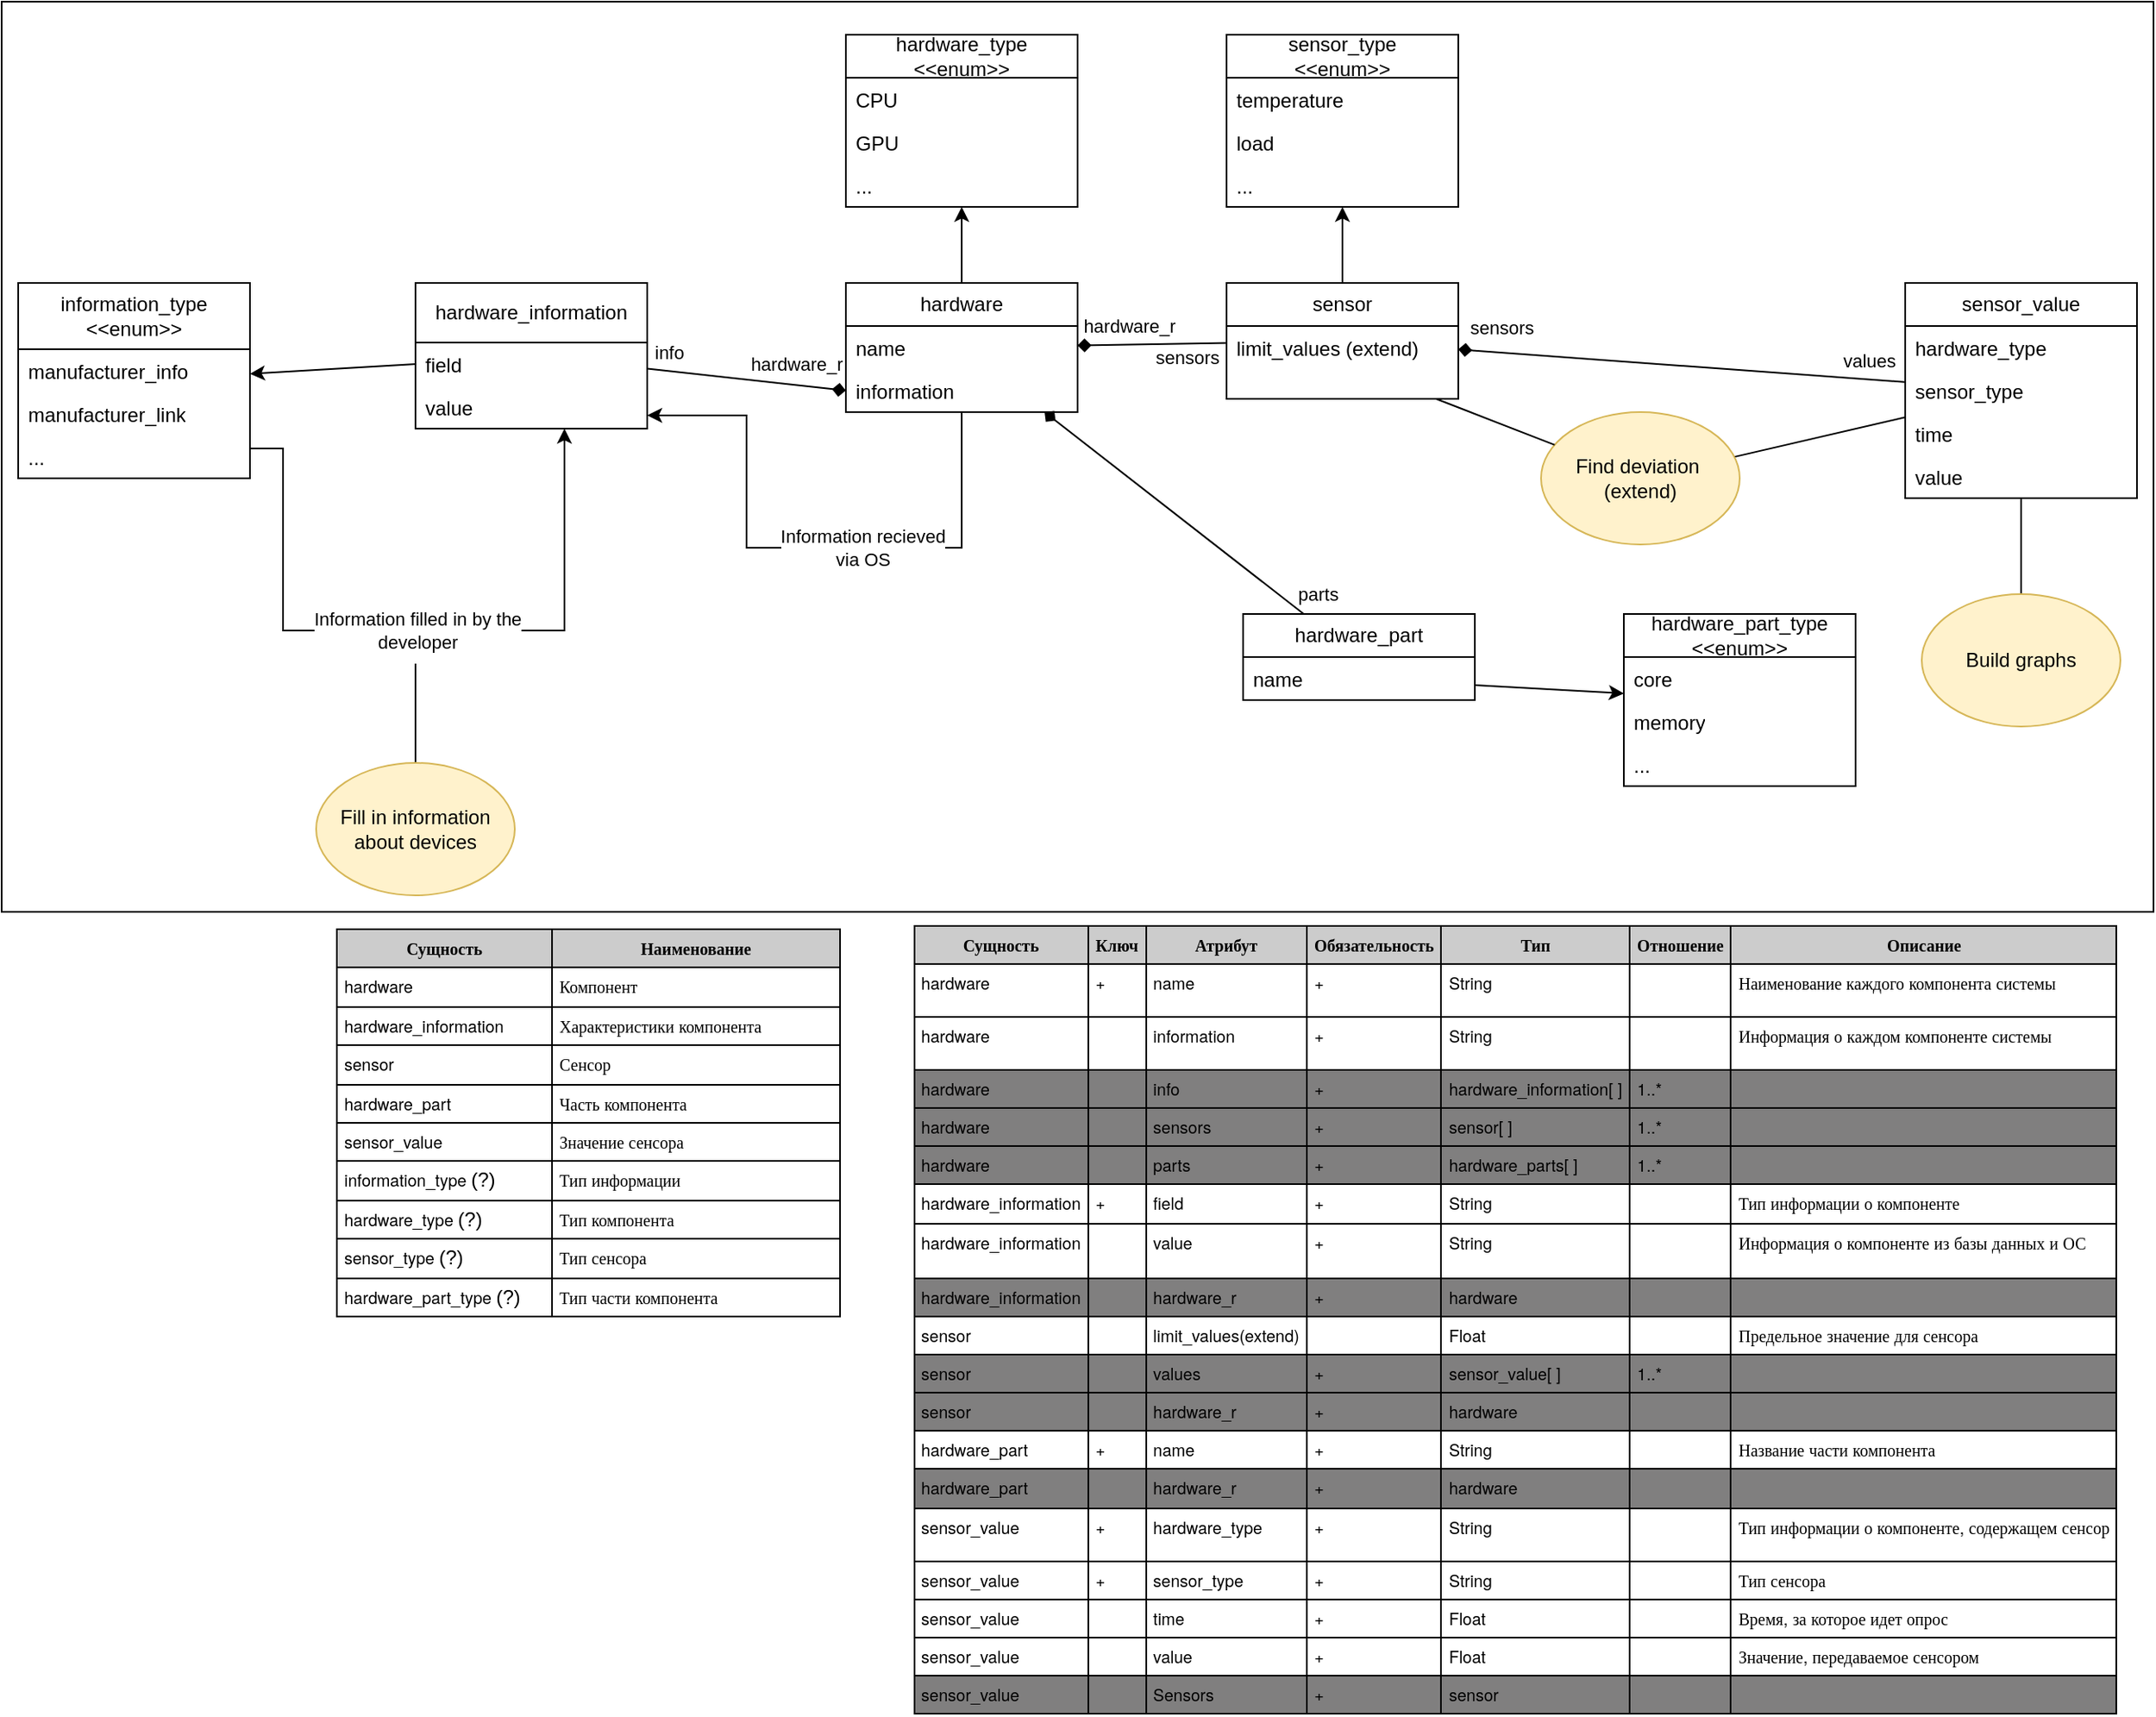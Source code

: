<mxfile version="22.1.4" type="device">
  <diagram id="C5RBs43oDa-KdzZeNtuy" name="Page-1">
    <mxGraphModel dx="2305" dy="692" grid="1" gridSize="10" guides="1" tooltips="1" connect="1" arrows="1" fold="1" page="1" pageScale="1" pageWidth="827" pageHeight="1169" math="0" shadow="0">
      <root>
        <mxCell id="WIyWlLk6GJQsqaUBKTNV-0" />
        <mxCell id="WIyWlLk6GJQsqaUBKTNV-1" parent="WIyWlLk6GJQsqaUBKTNV-0" />
        <mxCell id="i8cQ7rT61mAgKqFYYorA-0" value="" style="rounded=0;whiteSpace=wrap;html=1;" parent="WIyWlLk6GJQsqaUBKTNV-1" vertex="1">
          <mxGeometry x="-200" width="1300" height="550" as="geometry" />
        </mxCell>
        <mxCell id="mlW40ke2sfDv3it6fJe4-19" style="edgeStyle=orthogonalEdgeStyle;rounded=0;orthogonalLoop=1;jettySize=auto;html=1;endArrow=classic;endFill=1;" parent="WIyWlLk6GJQsqaUBKTNV-1" source="mlW40ke2sfDv3it6fJe4-0" target="mlW40ke2sfDv3it6fJe4-15" edge="1">
          <mxGeometry relative="1" as="geometry" />
        </mxCell>
        <mxCell id="mlW40ke2sfDv3it6fJe4-34" style="rounded=0;orthogonalLoop=1;jettySize=auto;html=1;startArrow=diamond;startFill=1;endArrow=none;endFill=0;" parent="WIyWlLk6GJQsqaUBKTNV-1" source="mlW40ke2sfDv3it6fJe4-0" target="mlW40ke2sfDv3it6fJe4-30" edge="1">
          <mxGeometry relative="1" as="geometry" />
        </mxCell>
        <mxCell id="kvBeb9Sq8FiOZc7AMm16-5" value="parts" style="edgeLabel;html=1;align=center;verticalAlign=middle;resizable=0;points=[];" vertex="1" connectable="0" parent="mlW40ke2sfDv3it6fJe4-34">
          <mxGeometry x="0.509" y="3" relative="1" as="geometry">
            <mxPoint x="45" y="20" as="offset" />
          </mxGeometry>
        </mxCell>
        <mxCell id="mlW40ke2sfDv3it6fJe4-0" value="hardware" style="swimlane;fontStyle=0;childLayout=stackLayout;horizontal=1;startSize=26;fillColor=none;horizontalStack=0;resizeParent=1;resizeParentMax=0;resizeLast=0;collapsible=1;marginBottom=0;whiteSpace=wrap;html=1;" parent="WIyWlLk6GJQsqaUBKTNV-1" vertex="1">
          <mxGeometry x="310" y="170" width="140" height="78" as="geometry">
            <mxRectangle x="310" y="190" width="100" height="30" as="alternateBounds" />
          </mxGeometry>
        </mxCell>
        <mxCell id="mlW40ke2sfDv3it6fJe4-1" value="name" style="text;strokeColor=none;fillColor=none;align=left;verticalAlign=top;spacingLeft=4;spacingRight=4;overflow=hidden;rotatable=0;points=[[0,0.5],[1,0.5]];portConstraint=eastwest;whiteSpace=wrap;html=1;" parent="mlW40ke2sfDv3it6fJe4-0" vertex="1">
          <mxGeometry y="26" width="140" height="26" as="geometry" />
        </mxCell>
        <mxCell id="mlW40ke2sfDv3it6fJe4-2" value="information" style="text;strokeColor=none;fillColor=none;align=left;verticalAlign=top;spacingLeft=4;spacingRight=4;overflow=hidden;rotatable=0;points=[[0,0.5],[1,0.5]];portConstraint=eastwest;whiteSpace=wrap;html=1;" parent="mlW40ke2sfDv3it6fJe4-0" vertex="1">
          <mxGeometry y="52" width="140" height="26" as="geometry" />
        </mxCell>
        <mxCell id="mlW40ke2sfDv3it6fJe4-4" value="hardware_information" style="swimlane;fontStyle=0;childLayout=stackLayout;horizontal=1;startSize=36;fillColor=none;horizontalStack=0;resizeParent=1;resizeParentMax=0;resizeLast=0;collapsible=1;marginBottom=0;whiteSpace=wrap;html=1;" parent="WIyWlLk6GJQsqaUBKTNV-1" vertex="1">
          <mxGeometry x="50" y="170" width="140" height="88" as="geometry" />
        </mxCell>
        <mxCell id="mlW40ke2sfDv3it6fJe4-5" value="field" style="text;strokeColor=none;fillColor=none;align=left;verticalAlign=top;spacingLeft=4;spacingRight=4;overflow=hidden;rotatable=0;points=[[0,0.5],[1,0.5]];portConstraint=eastwest;whiteSpace=wrap;html=1;" parent="mlW40ke2sfDv3it6fJe4-4" vertex="1">
          <mxGeometry y="36" width="140" height="26" as="geometry" />
        </mxCell>
        <mxCell id="mlW40ke2sfDv3it6fJe4-6" value="value" style="text;strokeColor=none;fillColor=none;align=left;verticalAlign=top;spacingLeft=4;spacingRight=4;overflow=hidden;rotatable=0;points=[[0,0.5],[1,0.5]];portConstraint=eastwest;whiteSpace=wrap;html=1;" parent="mlW40ke2sfDv3it6fJe4-4" vertex="1">
          <mxGeometry y="62" width="140" height="26" as="geometry" />
        </mxCell>
        <mxCell id="mlW40ke2sfDv3it6fJe4-8" style="rounded=0;orthogonalLoop=1;jettySize=auto;html=1;exitX=0;exitY=0.5;exitDx=0;exitDy=0;startArrow=diamond;startFill=1;endArrow=none;endFill=0;" parent="WIyWlLk6GJQsqaUBKTNV-1" source="mlW40ke2sfDv3it6fJe4-2" target="mlW40ke2sfDv3it6fJe4-4" edge="1">
          <mxGeometry relative="1" as="geometry" />
        </mxCell>
        <mxCell id="kvBeb9Sq8FiOZc7AMm16-0" value="hardware_r" style="edgeLabel;html=1;align=center;verticalAlign=middle;resizable=0;points=[];" vertex="1" connectable="0" parent="mlW40ke2sfDv3it6fJe4-8">
          <mxGeometry x="-0.131" y="-1" relative="1" as="geometry">
            <mxPoint x="22" y="-9" as="offset" />
          </mxGeometry>
        </mxCell>
        <mxCell id="kvBeb9Sq8FiOZc7AMm16-1" value="info" style="edgeLabel;html=1;align=center;verticalAlign=middle;resizable=0;points=[];" vertex="1" connectable="0" parent="mlW40ke2sfDv3it6fJe4-8">
          <mxGeometry x="0.685" y="-1" relative="1" as="geometry">
            <mxPoint x="-6" y="-11" as="offset" />
          </mxGeometry>
        </mxCell>
        <mxCell id="mlW40ke2sfDv3it6fJe4-52" value="Information filled in by the&lt;br&gt;developer" style="edgeStyle=orthogonalEdgeStyle;rounded=0;orthogonalLoop=1;jettySize=auto;html=1;" parent="WIyWlLk6GJQsqaUBKTNV-1" source="mlW40ke2sfDv3it6fJe4-10" target="mlW40ke2sfDv3it6fJe4-4" edge="1">
          <mxGeometry relative="1" as="geometry">
            <Array as="points">
              <mxPoint x="-30" y="270" />
              <mxPoint x="-30" y="380" />
              <mxPoint x="140" y="380" />
            </Array>
            <mxPoint as="offset" />
          </mxGeometry>
        </mxCell>
        <mxCell id="mlW40ke2sfDv3it6fJe4-10" value="information_type&lt;br&gt;&amp;lt;&amp;lt;enum&amp;gt;&amp;gt;" style="swimlane;fontStyle=0;childLayout=stackLayout;horizontal=1;startSize=40;fillColor=none;horizontalStack=0;resizeParent=1;resizeParentMax=0;resizeLast=0;collapsible=1;marginBottom=0;whiteSpace=wrap;html=1;" parent="WIyWlLk6GJQsqaUBKTNV-1" vertex="1">
          <mxGeometry x="-190" y="170" width="140" height="118" as="geometry" />
        </mxCell>
        <mxCell id="mlW40ke2sfDv3it6fJe4-11" value="manufacturer_info" style="text;strokeColor=none;fillColor=none;align=left;verticalAlign=top;spacingLeft=4;spacingRight=4;overflow=hidden;rotatable=0;points=[[0,0.5],[1,0.5]];portConstraint=eastwest;whiteSpace=wrap;html=1;" parent="mlW40ke2sfDv3it6fJe4-10" vertex="1">
          <mxGeometry y="40" width="140" height="26" as="geometry" />
        </mxCell>
        <mxCell id="mlW40ke2sfDv3it6fJe4-12" value="manufacturer_link" style="text;strokeColor=none;fillColor=none;align=left;verticalAlign=top;spacingLeft=4;spacingRight=4;overflow=hidden;rotatable=0;points=[[0,0.5],[1,0.5]];portConstraint=eastwest;whiteSpace=wrap;html=1;" parent="mlW40ke2sfDv3it6fJe4-10" vertex="1">
          <mxGeometry y="66" width="140" height="26" as="geometry" />
        </mxCell>
        <mxCell id="mlW40ke2sfDv3it6fJe4-13" value="...&lt;br&gt;" style="text;strokeColor=none;fillColor=none;align=left;verticalAlign=top;spacingLeft=4;spacingRight=4;overflow=hidden;rotatable=0;points=[[0,0.5],[1,0.5]];portConstraint=eastwest;whiteSpace=wrap;html=1;" parent="mlW40ke2sfDv3it6fJe4-10" vertex="1">
          <mxGeometry y="92" width="140" height="26" as="geometry" />
        </mxCell>
        <mxCell id="mlW40ke2sfDv3it6fJe4-14" style="rounded=0;orthogonalLoop=1;jettySize=auto;html=1;exitX=0;exitY=0.5;exitDx=0;exitDy=0;endArrow=classic;endFill=1;" parent="WIyWlLk6GJQsqaUBKTNV-1" source="mlW40ke2sfDv3it6fJe4-5" target="mlW40ke2sfDv3it6fJe4-10" edge="1">
          <mxGeometry relative="1" as="geometry" />
        </mxCell>
        <mxCell id="mlW40ke2sfDv3it6fJe4-15" value="hardware_type&lt;br&gt;&amp;lt;&amp;lt;enum&amp;gt;&amp;gt;" style="swimlane;fontStyle=0;childLayout=stackLayout;horizontal=1;startSize=26;fillColor=none;horizontalStack=0;resizeParent=1;resizeParentMax=0;resizeLast=0;collapsible=1;marginBottom=0;whiteSpace=wrap;html=1;" parent="WIyWlLk6GJQsqaUBKTNV-1" vertex="1">
          <mxGeometry x="310" y="20" width="140" height="104" as="geometry" />
        </mxCell>
        <mxCell id="mlW40ke2sfDv3it6fJe4-16" value="CPU" style="text;strokeColor=none;fillColor=none;align=left;verticalAlign=top;spacingLeft=4;spacingRight=4;overflow=hidden;rotatable=0;points=[[0,0.5],[1,0.5]];portConstraint=eastwest;whiteSpace=wrap;html=1;" parent="mlW40ke2sfDv3it6fJe4-15" vertex="1">
          <mxGeometry y="26" width="140" height="26" as="geometry" />
        </mxCell>
        <mxCell id="mlW40ke2sfDv3it6fJe4-17" value="GPU" style="text;strokeColor=none;fillColor=none;align=left;verticalAlign=top;spacingLeft=4;spacingRight=4;overflow=hidden;rotatable=0;points=[[0,0.5],[1,0.5]];portConstraint=eastwest;whiteSpace=wrap;html=1;" parent="mlW40ke2sfDv3it6fJe4-15" vertex="1">
          <mxGeometry y="52" width="140" height="26" as="geometry" />
        </mxCell>
        <mxCell id="mlW40ke2sfDv3it6fJe4-18" value="..." style="text;strokeColor=none;fillColor=none;align=left;verticalAlign=top;spacingLeft=4;spacingRight=4;overflow=hidden;rotatable=0;points=[[0,0.5],[1,0.5]];portConstraint=eastwest;whiteSpace=wrap;html=1;" parent="mlW40ke2sfDv3it6fJe4-15" vertex="1">
          <mxGeometry y="78" width="140" height="26" as="geometry" />
        </mxCell>
        <mxCell id="mlW40ke2sfDv3it6fJe4-29" style="edgeStyle=orthogonalEdgeStyle;rounded=0;orthogonalLoop=1;jettySize=auto;html=1;endArrow=classic;endFill=1;" parent="WIyWlLk6GJQsqaUBKTNV-1" source="mlW40ke2sfDv3it6fJe4-20" target="mlW40ke2sfDv3it6fJe4-25" edge="1">
          <mxGeometry relative="1" as="geometry" />
        </mxCell>
        <mxCell id="mlW40ke2sfDv3it6fJe4-45" style="rounded=0;orthogonalLoop=1;jettySize=auto;html=1;startArrow=diamond;startFill=1;endArrow=none;endFill=0;" parent="WIyWlLk6GJQsqaUBKTNV-1" source="mlW40ke2sfDv3it6fJe4-20" target="mlW40ke2sfDv3it6fJe4-40" edge="1">
          <mxGeometry relative="1" as="geometry" />
        </mxCell>
        <mxCell id="kvBeb9Sq8FiOZc7AMm16-7" value="values" style="edgeLabel;html=1;align=center;verticalAlign=middle;resizable=0;points=[];" vertex="1" connectable="0" parent="mlW40ke2sfDv3it6fJe4-45">
          <mxGeometry x="-0.555" y="-1" relative="1" as="geometry">
            <mxPoint x="188" y="1" as="offset" />
          </mxGeometry>
        </mxCell>
        <mxCell id="mlW40ke2sfDv3it6fJe4-20" value="sensor" style="swimlane;fontStyle=0;childLayout=stackLayout;horizontal=1;startSize=26;fillColor=none;horizontalStack=0;resizeParent=1;resizeParentMax=0;resizeLast=0;collapsible=1;marginBottom=0;whiteSpace=wrap;html=1;" parent="WIyWlLk6GJQsqaUBKTNV-1" vertex="1">
          <mxGeometry x="540" y="170" width="140" height="70" as="geometry" />
        </mxCell>
        <mxCell id="mlW40ke2sfDv3it6fJe4-21" value="limit_values (extend)" style="text;strokeColor=none;fillColor=none;align=left;verticalAlign=top;spacingLeft=4;spacingRight=4;overflow=hidden;rotatable=0;points=[[0,0.5],[1,0.5]];portConstraint=eastwest;whiteSpace=wrap;html=1;" parent="mlW40ke2sfDv3it6fJe4-20" vertex="1">
          <mxGeometry y="26" width="140" height="44" as="geometry" />
        </mxCell>
        <mxCell id="mlW40ke2sfDv3it6fJe4-24" style="rounded=0;orthogonalLoop=1;jettySize=auto;html=1;startArrow=diamond;startFill=1;endArrow=none;endFill=0;" parent="WIyWlLk6GJQsqaUBKTNV-1" source="mlW40ke2sfDv3it6fJe4-1" target="mlW40ke2sfDv3it6fJe4-20" edge="1">
          <mxGeometry relative="1" as="geometry" />
        </mxCell>
        <mxCell id="kvBeb9Sq8FiOZc7AMm16-3" value="sensors" style="edgeLabel;html=1;align=center;verticalAlign=middle;resizable=0;points=[];" vertex="1" connectable="0" parent="mlW40ke2sfDv3it6fJe4-24">
          <mxGeometry x="0.288" y="-1" relative="1" as="geometry">
            <mxPoint x="8" y="7" as="offset" />
          </mxGeometry>
        </mxCell>
        <mxCell id="mlW40ke2sfDv3it6fJe4-25" value="sensor_type&lt;br&gt;&amp;lt;&amp;lt;enum&amp;gt;&amp;gt;" style="swimlane;fontStyle=0;childLayout=stackLayout;horizontal=1;startSize=26;fillColor=none;horizontalStack=0;resizeParent=1;resizeParentMax=0;resizeLast=0;collapsible=1;marginBottom=0;whiteSpace=wrap;html=1;" parent="WIyWlLk6GJQsqaUBKTNV-1" vertex="1">
          <mxGeometry x="540" y="20" width="140" height="104" as="geometry" />
        </mxCell>
        <mxCell id="mlW40ke2sfDv3it6fJe4-26" value="temperature" style="text;strokeColor=none;fillColor=none;align=left;verticalAlign=top;spacingLeft=4;spacingRight=4;overflow=hidden;rotatable=0;points=[[0,0.5],[1,0.5]];portConstraint=eastwest;whiteSpace=wrap;html=1;" parent="mlW40ke2sfDv3it6fJe4-25" vertex="1">
          <mxGeometry y="26" width="140" height="26" as="geometry" />
        </mxCell>
        <mxCell id="mlW40ke2sfDv3it6fJe4-27" value="load" style="text;strokeColor=none;fillColor=none;align=left;verticalAlign=top;spacingLeft=4;spacingRight=4;overflow=hidden;rotatable=0;points=[[0,0.5],[1,0.5]];portConstraint=eastwest;whiteSpace=wrap;html=1;" parent="mlW40ke2sfDv3it6fJe4-25" vertex="1">
          <mxGeometry y="52" width="140" height="26" as="geometry" />
        </mxCell>
        <mxCell id="mlW40ke2sfDv3it6fJe4-28" value="..." style="text;strokeColor=none;fillColor=none;align=left;verticalAlign=top;spacingLeft=4;spacingRight=4;overflow=hidden;rotatable=0;points=[[0,0.5],[1,0.5]];portConstraint=eastwest;whiteSpace=wrap;html=1;" parent="mlW40ke2sfDv3it6fJe4-25" vertex="1">
          <mxGeometry y="78" width="140" height="26" as="geometry" />
        </mxCell>
        <mxCell id="mlW40ke2sfDv3it6fJe4-30" value="hardware_part" style="swimlane;fontStyle=0;childLayout=stackLayout;horizontal=1;startSize=26;fillColor=none;horizontalStack=0;resizeParent=1;resizeParentMax=0;resizeLast=0;collapsible=1;marginBottom=0;whiteSpace=wrap;html=1;" parent="WIyWlLk6GJQsqaUBKTNV-1" vertex="1">
          <mxGeometry x="550" y="370" width="140" height="52" as="geometry" />
        </mxCell>
        <mxCell id="mlW40ke2sfDv3it6fJe4-31" value="name" style="text;strokeColor=none;fillColor=none;align=left;verticalAlign=top;spacingLeft=4;spacingRight=4;overflow=hidden;rotatable=0;points=[[0,0.5],[1,0.5]];portConstraint=eastwest;whiteSpace=wrap;html=1;" parent="mlW40ke2sfDv3it6fJe4-30" vertex="1">
          <mxGeometry y="26" width="140" height="26" as="geometry" />
        </mxCell>
        <mxCell id="mlW40ke2sfDv3it6fJe4-35" value="hardware_part_type&lt;br&gt;&amp;lt;&amp;lt;enum&amp;gt;&amp;gt;" style="swimlane;fontStyle=0;childLayout=stackLayout;horizontal=1;startSize=26;fillColor=none;horizontalStack=0;resizeParent=1;resizeParentMax=0;resizeLast=0;collapsible=1;marginBottom=0;whiteSpace=wrap;html=1;" parent="WIyWlLk6GJQsqaUBKTNV-1" vertex="1">
          <mxGeometry x="780" y="370" width="140" height="104" as="geometry" />
        </mxCell>
        <mxCell id="mlW40ke2sfDv3it6fJe4-36" value="core" style="text;strokeColor=none;fillColor=none;align=left;verticalAlign=top;spacingLeft=4;spacingRight=4;overflow=hidden;rotatable=0;points=[[0,0.5],[1,0.5]];portConstraint=eastwest;whiteSpace=wrap;html=1;" parent="mlW40ke2sfDv3it6fJe4-35" vertex="1">
          <mxGeometry y="26" width="140" height="26" as="geometry" />
        </mxCell>
        <mxCell id="mlW40ke2sfDv3it6fJe4-37" value="memory" style="text;strokeColor=none;fillColor=none;align=left;verticalAlign=top;spacingLeft=4;spacingRight=4;overflow=hidden;rotatable=0;points=[[0,0.5],[1,0.5]];portConstraint=eastwest;whiteSpace=wrap;html=1;" parent="mlW40ke2sfDv3it6fJe4-35" vertex="1">
          <mxGeometry y="52" width="140" height="26" as="geometry" />
        </mxCell>
        <mxCell id="mlW40ke2sfDv3it6fJe4-38" value="..." style="text;strokeColor=none;fillColor=none;align=left;verticalAlign=top;spacingLeft=4;spacingRight=4;overflow=hidden;rotatable=0;points=[[0,0.5],[1,0.5]];portConstraint=eastwest;whiteSpace=wrap;html=1;" parent="mlW40ke2sfDv3it6fJe4-35" vertex="1">
          <mxGeometry y="78" width="140" height="26" as="geometry" />
        </mxCell>
        <mxCell id="mlW40ke2sfDv3it6fJe4-39" style="rounded=0;orthogonalLoop=1;jettySize=auto;html=1;endArrow=classic;endFill=1;" parent="WIyWlLk6GJQsqaUBKTNV-1" source="mlW40ke2sfDv3it6fJe4-31" target="mlW40ke2sfDv3it6fJe4-35" edge="1">
          <mxGeometry relative="1" as="geometry" />
        </mxCell>
        <mxCell id="mlW40ke2sfDv3it6fJe4-40" value="sensor_value" style="swimlane;fontStyle=0;childLayout=stackLayout;horizontal=1;startSize=26;fillColor=none;horizontalStack=0;resizeParent=1;resizeParentMax=0;resizeLast=0;collapsible=1;marginBottom=0;whiteSpace=wrap;html=1;" parent="WIyWlLk6GJQsqaUBKTNV-1" vertex="1">
          <mxGeometry x="950" y="170" width="140" height="130" as="geometry">
            <mxRectangle x="950" y="170" width="150" height="30" as="alternateBounds" />
          </mxGeometry>
        </mxCell>
        <mxCell id="mlW40ke2sfDv3it6fJe4-41" value="hardware_type" style="text;strokeColor=none;fillColor=none;align=left;verticalAlign=top;spacingLeft=4;spacingRight=4;overflow=hidden;rotatable=0;points=[[0,0.5],[1,0.5]];portConstraint=eastwest;whiteSpace=wrap;html=1;" parent="mlW40ke2sfDv3it6fJe4-40" vertex="1">
          <mxGeometry y="26" width="140" height="26" as="geometry" />
        </mxCell>
        <mxCell id="mlW40ke2sfDv3it6fJe4-42" value="sensor_type" style="text;strokeColor=none;fillColor=none;align=left;verticalAlign=top;spacingLeft=4;spacingRight=4;overflow=hidden;rotatable=0;points=[[0,0.5],[1,0.5]];portConstraint=eastwest;whiteSpace=wrap;html=1;" parent="mlW40ke2sfDv3it6fJe4-40" vertex="1">
          <mxGeometry y="52" width="140" height="26" as="geometry" />
        </mxCell>
        <mxCell id="mlW40ke2sfDv3it6fJe4-43" value="time" style="text;strokeColor=none;fillColor=none;align=left;verticalAlign=top;spacingLeft=4;spacingRight=4;overflow=hidden;rotatable=0;points=[[0,0.5],[1,0.5]];portConstraint=eastwest;whiteSpace=wrap;html=1;" parent="mlW40ke2sfDv3it6fJe4-40" vertex="1">
          <mxGeometry y="78" width="140" height="26" as="geometry" />
        </mxCell>
        <mxCell id="mlW40ke2sfDv3it6fJe4-44" value="value" style="text;strokeColor=none;fillColor=none;align=left;verticalAlign=top;spacingLeft=4;spacingRight=4;overflow=hidden;rotatable=0;points=[[0,0.5],[1,0.5]];portConstraint=eastwest;whiteSpace=wrap;html=1;" parent="mlW40ke2sfDv3it6fJe4-40" vertex="1">
          <mxGeometry y="104" width="140" height="26" as="geometry" />
        </mxCell>
        <mxCell id="mlW40ke2sfDv3it6fJe4-47" style="edgeStyle=orthogonalEdgeStyle;rounded=0;orthogonalLoop=1;jettySize=auto;html=1;endArrow=none;endFill=0;" parent="WIyWlLk6GJQsqaUBKTNV-1" source="mlW40ke2sfDv3it6fJe4-46" target="mlW40ke2sfDv3it6fJe4-40" edge="1">
          <mxGeometry relative="1" as="geometry" />
        </mxCell>
        <mxCell id="mlW40ke2sfDv3it6fJe4-46" value="Build graphs" style="ellipse;whiteSpace=wrap;html=1;fillColor=#fff2cc;strokeColor=#d6b656;" parent="WIyWlLk6GJQsqaUBKTNV-1" vertex="1">
          <mxGeometry x="960" y="358" width="120" height="80" as="geometry" />
        </mxCell>
        <mxCell id="mlW40ke2sfDv3it6fJe4-50" style="rounded=0;orthogonalLoop=1;jettySize=auto;html=1;endArrow=none;endFill=0;" parent="WIyWlLk6GJQsqaUBKTNV-1" source="mlW40ke2sfDv3it6fJe4-48" target="mlW40ke2sfDv3it6fJe4-40" edge="1">
          <mxGeometry relative="1" as="geometry" />
        </mxCell>
        <mxCell id="mlW40ke2sfDv3it6fJe4-48" value="Find&amp;nbsp;deviation&amp;nbsp;&lt;br&gt;(extend)" style="ellipse;whiteSpace=wrap;html=1;fillColor=#fff2cc;strokeColor=#d6b656;" parent="WIyWlLk6GJQsqaUBKTNV-1" vertex="1">
          <mxGeometry x="730" y="248" width="120" height="80" as="geometry" />
        </mxCell>
        <mxCell id="mlW40ke2sfDv3it6fJe4-49" style="rounded=0;orthogonalLoop=1;jettySize=auto;html=1;endArrow=none;endFill=0;" parent="WIyWlLk6GJQsqaUBKTNV-1" source="mlW40ke2sfDv3it6fJe4-21" target="mlW40ke2sfDv3it6fJe4-48" edge="1">
          <mxGeometry relative="1" as="geometry" />
        </mxCell>
        <mxCell id="mlW40ke2sfDv3it6fJe4-51" value="Information recieved&lt;br&gt;via OS" style="edgeStyle=orthogonalEdgeStyle;rounded=0;orthogonalLoop=1;jettySize=auto;html=1;" parent="WIyWlLk6GJQsqaUBKTNV-1" source="mlW40ke2sfDv3it6fJe4-2" target="mlW40ke2sfDv3it6fJe4-4" edge="1">
          <mxGeometry x="-0.193" relative="1" as="geometry">
            <Array as="points">
              <mxPoint x="380" y="330" />
              <mxPoint x="250" y="330" />
              <mxPoint x="250" y="250" />
            </Array>
            <mxPoint as="offset" />
          </mxGeometry>
        </mxCell>
        <mxCell id="mlW40ke2sfDv3it6fJe4-54" style="rounded=0;orthogonalLoop=1;jettySize=auto;html=1;endArrow=none;endFill=0;" parent="WIyWlLk6GJQsqaUBKTNV-1" source="mlW40ke2sfDv3it6fJe4-53" edge="1">
          <mxGeometry relative="1" as="geometry">
            <mxPoint x="50" y="400" as="targetPoint" />
          </mxGeometry>
        </mxCell>
        <mxCell id="mlW40ke2sfDv3it6fJe4-53" value="Fill in information about devices" style="ellipse;whiteSpace=wrap;html=1;fillColor=#fff2cc;strokeColor=#d6b656;" parent="WIyWlLk6GJQsqaUBKTNV-1" vertex="1">
          <mxGeometry x="-10" y="460" width="120" height="80" as="geometry" />
        </mxCell>
        <mxCell id="kvBeb9Sq8FiOZc7AMm16-2" value="hardware_r" style="edgeLabel;html=1;align=center;verticalAlign=middle;resizable=0;points=[];" vertex="1" connectable="0" parent="WIyWlLk6GJQsqaUBKTNV-1">
          <mxGeometry x="480.005" y="194.003" as="geometry">
            <mxPoint x="1" y="2" as="offset" />
          </mxGeometry>
        </mxCell>
        <mxCell id="kvBeb9Sq8FiOZc7AMm16-4" value="&lt;meta charset=&quot;utf-8&quot;&gt;&lt;table style=&quot;caret-color: rgb(0, 0, 0); color: rgb(0, 0, 0); font-style: normal; font-variant-caps: normal; font-weight: 400; letter-spacing: normal; text-align: start; text-transform: none; word-spacing: 0px; -webkit-text-stroke-width: 0px; text-decoration: none; border-collapse: collapse;&quot; cellpadding=&quot;0&quot; cellspacing=&quot;0&quot;&gt;&lt;tbody&gt;&lt;tr&gt;&lt;td style=&quot;width: 107px; height: 11px; background-color: rgb(204, 204, 204); border-style: solid; border-width: 1px; border-color: rgb(0, 0, 0); padding: 4px;&quot; valign=&quot;top&quot;&gt;&lt;p style=&quot;margin: 0px; text-align: center;&quot; align=&quot;center&quot;&gt;&lt;font style=&quot;font-style: normal; font-variant-caps: normal; font-weight: normal; font-stretch: normal; font-size: 10px; line-height: normal; font-family: &amp;quot;Helvetica Neue&amp;quot;; font-size-adjust: none; font-kerning: auto; font-variant-alternates: normal; font-variant-numeric: normal; font-variant-east-asian: normal; font-variant-position: normal; font-feature-settings: normal; font-optical-sizing: auto; font-variation-settings: normal; font-variant-ligatures: common-ligatures; color: rgb(0, 0, 0);&quot; color=&quot;#000000&quot; size=&quot;2&quot; face=&quot;Helvetica Neue&quot;&gt;&lt;b&gt;Сущность&lt;/b&gt;&lt;/font&gt;&lt;/p&gt;&lt;/td&gt;&lt;td style=&quot;width: 89px; height: 11px; background-color: rgb(204, 204, 204); border-style: solid; border-width: 1px; border-color: rgb(0, 0, 0); padding: 4px;&quot; valign=&quot;top&quot;&gt;&lt;p style=&quot;margin: 0px; text-align: center;&quot; align=&quot;center&quot;&gt;&lt;font style=&quot;font-style: normal; font-variant-caps: normal; font-weight: normal; font-stretch: normal; font-size: 10px; line-height: normal; font-family: &amp;quot;Helvetica Neue&amp;quot;; font-size-adjust: none; font-kerning: auto; font-variant-alternates: normal; font-variant-numeric: normal; font-variant-east-asian: normal; font-variant-position: normal; font-feature-settings: normal; font-optical-sizing: auto; font-variation-settings: normal; font-variant-ligatures: common-ligatures; color: rgb(0, 0, 0);&quot; color=&quot;#000000&quot; size=&quot;2&quot; face=&quot;Helvetica Neue&quot;&gt;&lt;b&gt;Ключ&lt;/b&gt;&lt;/font&gt;&lt;/p&gt;&lt;/td&gt;&lt;td style=&quot;width: 89px; height: 11px; background-color: rgb(204, 204, 204); border-style: solid; border-width: 1px; border-color: rgb(0, 0, 0); padding: 4px;&quot; valign=&quot;top&quot;&gt;&lt;p style=&quot;margin: 0px; text-align: center;&quot; align=&quot;center&quot;&gt;&lt;font style=&quot;font-style: normal; font-variant-caps: normal; font-weight: normal; font-stretch: normal; font-size: 10px; line-height: normal; font-family: &amp;quot;Helvetica Neue&amp;quot;; font-size-adjust: none; font-kerning: auto; font-variant-alternates: normal; font-variant-numeric: normal; font-variant-east-asian: normal; font-variant-position: normal; font-feature-settings: normal; font-optical-sizing: auto; font-variation-settings: normal; font-variant-ligatures: common-ligatures; color: rgb(0, 0, 0);&quot; color=&quot;#000000&quot; size=&quot;2&quot; face=&quot;Helvetica Neue&quot;&gt;&lt;b&gt;Атрибут&lt;/b&gt;&lt;/font&gt;&lt;/p&gt;&lt;/td&gt;&lt;td style=&quot;width: 89px; height: 11px; background-color: rgb(204, 204, 204); border-style: solid; border-width: 1px; border-color: rgb(0, 0, 0); padding: 4px;&quot; valign=&quot;top&quot;&gt;&lt;p style=&quot;margin: 0px; text-align: center;&quot; align=&quot;center&quot;&gt;&lt;font style=&quot;font-style: normal; font-variant-caps: normal; font-weight: normal; font-stretch: normal; font-size: 10px; line-height: normal; font-family: &amp;quot;Helvetica Neue&amp;quot;; font-size-adjust: none; font-kerning: auto; font-variant-alternates: normal; font-variant-numeric: normal; font-variant-east-asian: normal; font-variant-position: normal; font-feature-settings: normal; font-optical-sizing: auto; font-variation-settings: normal; font-variant-ligatures: common-ligatures; color: rgb(0, 0, 0);&quot; color=&quot;#000000&quot; size=&quot;2&quot; face=&quot;Helvetica Neue&quot;&gt;&lt;b&gt;Обязательность&lt;/b&gt;&lt;/font&gt;&lt;/p&gt;&lt;/td&gt;&lt;td style=&quot;width: 109px; height: 11px; background-color: rgb(204, 204, 204); border-style: solid; border-width: 1px; border-color: rgb(0, 0, 0); padding: 4px;&quot; valign=&quot;top&quot;&gt;&lt;p style=&quot;margin: 0px; text-align: center;&quot; align=&quot;center&quot;&gt;&lt;font style=&quot;font-style: normal; font-variant-caps: normal; font-weight: normal; font-stretch: normal; font-size: 10px; line-height: normal; font-family: &amp;quot;Helvetica Neue&amp;quot;; font-size-adjust: none; font-kerning: auto; font-variant-alternates: normal; font-variant-numeric: normal; font-variant-east-asian: normal; font-variant-position: normal; font-feature-settings: normal; font-optical-sizing: auto; font-variation-settings: normal; font-variant-ligatures: common-ligatures; color: rgb(0, 0, 0);&quot; color=&quot;#000000&quot; size=&quot;2&quot; face=&quot;Helvetica Neue&quot;&gt;&lt;b&gt;Тип&lt;/b&gt;&lt;/font&gt;&lt;/p&gt;&lt;/td&gt;&lt;td style=&quot;width: 89px; height: 11px; background-color: rgb(204, 204, 204); border-style: solid; border-width: 1px; border-color: rgb(0, 0, 0); padding: 4px;&quot; valign=&quot;top&quot;&gt;&lt;p style=&quot;margin: 0px; text-align: center;&quot; align=&quot;center&quot;&gt;&lt;font style=&quot;font-style: normal; font-variant-caps: normal; font-weight: normal; font-stretch: normal; font-size: 10px; line-height: normal; font-family: &amp;quot;Helvetica Neue&amp;quot;; font-size-adjust: none; font-kerning: auto; font-variant-alternates: normal; font-variant-numeric: normal; font-variant-east-asian: normal; font-variant-position: normal; font-feature-settings: normal; font-optical-sizing: auto; font-variation-settings: normal; font-variant-ligatures: common-ligatures; color: rgb(0, 0, 0);&quot; color=&quot;#000000&quot; size=&quot;2&quot; face=&quot;Helvetica Neue&quot;&gt;&lt;b&gt;Отношение&lt;/b&gt;&lt;/font&gt;&lt;/p&gt;&lt;/td&gt;&lt;td style=&quot;width: 168px; height: 11px; background-color: rgb(204, 204, 204); border-style: solid; border-width: 1px; border-color: rgb(0, 0, 0); padding: 4px;&quot; valign=&quot;top&quot;&gt;&lt;p style=&quot;margin: 0px; text-align: center;&quot; align=&quot;center&quot;&gt;&lt;font style=&quot;font-style: normal; font-variant-caps: normal; font-weight: normal; font-stretch: normal; font-size: 10px; line-height: normal; font-family: &amp;quot;Helvetica Neue&amp;quot;; font-size-adjust: none; font-kerning: auto; font-variant-alternates: normal; font-variant-numeric: normal; font-variant-east-asian: normal; font-variant-position: normal; font-feature-settings: normal; font-optical-sizing: auto; font-variation-settings: normal; font-variant-ligatures: common-ligatures; color: rgb(0, 0, 0);&quot; color=&quot;#000000&quot; size=&quot;2&quot; face=&quot;Helvetica Neue&quot;&gt;&lt;b&gt;Описание&lt;/b&gt;&lt;/font&gt;&lt;/p&gt;&lt;/td&gt;&lt;/tr&gt;&lt;tr&gt;&lt;td style=&quot;width: 107px; height: 23px; background-color: rgb(255, 255, 255); border-style: solid; border-width: 1px; border-color: rgb(0, 0, 0); padding: 4px;&quot; valign=&quot;top&quot;&gt;&lt;p style=&quot;margin: 0px;&quot;&gt;&lt;font style=&quot;font-style: normal; font-variant-caps: normal; font-weight: normal; font-stretch: normal; font-size: 10px; line-height: normal; font-family: &amp;quot;Helvetica Neue&amp;quot;; font-size-adjust: none; font-kerning: auto; font-variant-alternates: normal; font-variant-numeric: normal; font-variant-east-asian: normal; font-variant-position: normal; font-feature-settings: normal; font-optical-sizing: auto; font-variation-settings: normal; font-variant-ligatures: common-ligatures; color: rgb(0, 0, 0);&quot; color=&quot;#000000&quot; size=&quot;2&quot; face=&quot;Helvetica Neue&quot;&gt;hardware&lt;/font&gt;&lt;/p&gt;&lt;/td&gt;&lt;td style=&quot;width: 89px; height: 23px; background-color: rgb(255, 255, 255); border-style: solid; border-width: 1px; border-color: rgb(0, 0, 0); padding: 4px;&quot; valign=&quot;top&quot;&gt;&lt;p style=&quot;margin: 0px;&quot;&gt;&lt;font style=&quot;font-style: normal; font-variant-caps: normal; font-weight: normal; font-stretch: normal; font-size: 10px; line-height: normal; font-family: &amp;quot;Helvetica Neue&amp;quot;; font-size-adjust: none; font-kerning: auto; font-variant-alternates: normal; font-variant-numeric: normal; font-variant-east-asian: normal; font-variant-position: normal; font-feature-settings: normal; font-optical-sizing: auto; font-variation-settings: normal; font-variant-ligatures: common-ligatures; color: rgb(0, 0, 0);&quot; color=&quot;#000000&quot; size=&quot;2&quot; face=&quot;Helvetica Neue&quot;&gt;+&lt;/font&gt;&lt;/p&gt;&lt;/td&gt;&lt;td style=&quot;width: 89px; height: 23px; background-color: rgb(255, 255, 255); border-style: solid; border-width: 1px; border-color: rgb(0, 0, 0); padding: 4px;&quot; valign=&quot;top&quot;&gt;&lt;p style=&quot;margin: 0px;&quot;&gt;&lt;font style=&quot;font-style: normal; font-variant-caps: normal; font-weight: normal; font-stretch: normal; font-size: 10px; line-height: normal; font-family: &amp;quot;Helvetica Neue&amp;quot;; font-size-adjust: none; font-kerning: auto; font-variant-alternates: normal; font-variant-numeric: normal; font-variant-east-asian: normal; font-variant-position: normal; font-feature-settings: normal; font-optical-sizing: auto; font-variation-settings: normal; font-variant-ligatures: common-ligatures; color: rgb(0, 0, 0);&quot; color=&quot;#000000&quot; size=&quot;2&quot; face=&quot;Helvetica Neue&quot;&gt;name&lt;/font&gt;&lt;/p&gt;&lt;/td&gt;&lt;td style=&quot;width: 89px; height: 23px; background-color: rgb(255, 255, 255); border-style: solid; border-width: 1px; border-color: rgb(0, 0, 0); padding: 4px;&quot; valign=&quot;top&quot;&gt;&lt;p style=&quot;margin: 0px;&quot;&gt;&lt;font style=&quot;font-style: normal; font-variant-caps: normal; font-weight: normal; font-stretch: normal; font-size: 10px; line-height: normal; font-family: &amp;quot;Helvetica Neue&amp;quot;; font-size-adjust: none; font-kerning: auto; font-variant-alternates: normal; font-variant-numeric: normal; font-variant-east-asian: normal; font-variant-position: normal; font-feature-settings: normal; font-optical-sizing: auto; font-variation-settings: normal; font-variant-ligatures: common-ligatures; color: rgb(0, 0, 0);&quot; color=&quot;#000000&quot; size=&quot;2&quot; face=&quot;Helvetica Neue&quot;&gt;+&lt;/font&gt;&lt;/p&gt;&lt;/td&gt;&lt;td style=&quot;width: 109px; height: 23px; background-color: rgb(255, 255, 255); border-style: solid; border-width: 1px; border-color: rgb(0, 0, 0); padding: 4px;&quot; valign=&quot;top&quot;&gt;&lt;p style=&quot;margin: 0px;&quot;&gt;&lt;font style=&quot;font-style: normal; font-variant-caps: normal; font-weight: normal; font-stretch: normal; font-size: 10px; line-height: normal; font-family: &amp;quot;Helvetica Neue&amp;quot;; font-size-adjust: none; font-kerning: auto; font-variant-alternates: normal; font-variant-numeric: normal; font-variant-east-asian: normal; font-variant-position: normal; font-feature-settings: normal; font-optical-sizing: auto; font-variation-settings: normal; font-variant-ligatures: common-ligatures; color: rgb(0, 0, 0);&quot; color=&quot;#000000&quot; size=&quot;2&quot; face=&quot;Helvetica Neue&quot;&gt;String&lt;/font&gt;&lt;/p&gt;&lt;/td&gt;&lt;td style=&quot;width: 89px; height: 23px; background-color: rgb(255, 255, 255); border-style: solid; border-width: 1px; border-color: rgb(0, 0, 0); padding: 4px;&quot; valign=&quot;top&quot;&gt;&lt;p style=&quot;margin: 0px; font-style: normal; font-variant-caps: normal; font-weight: normal; font-stretch: normal; font-size: 12px; line-height: normal; font-family: Helvetica; font-size-adjust: none; font-kerning: auto; font-variant-alternates: normal; font-variant-ligatures: normal; font-variant-numeric: normal; font-variant-east-asian: normal; font-variant-position: normal; font-feature-settings: normal; font-optical-sizing: auto; font-variation-settings: normal; min-height: 14px;&quot;&gt;&lt;br&gt;&lt;/p&gt;&lt;/td&gt;&lt;td style=&quot;width: 168px; height: 23px; background-color: rgb(255, 255, 255); border-style: solid; border-width: 1px; border-color: rgb(0, 0, 0); padding: 4px;&quot; valign=&quot;top&quot;&gt;&lt;p style=&quot;margin: 0px;&quot;&gt;&lt;font style=&quot;font-style: normal; font-variant-caps: normal; font-weight: normal; font-stretch: normal; font-size: 10px; line-height: normal; font-family: &amp;quot;Helvetica Neue&amp;quot;; font-size-adjust: none; font-kerning: auto; font-variant-alternates: normal; font-variant-numeric: normal; font-variant-east-asian: normal; font-variant-position: normal; font-feature-settings: normal; font-optical-sizing: auto; font-variation-settings: normal; font-variant-ligatures: common-ligatures; color: rgb(0, 0, 0);&quot; color=&quot;#000000&quot; size=&quot;2&quot; face=&quot;Helvetica Neue&quot;&gt;Наименование каждого компонента системы&lt;/font&gt;&lt;/p&gt;&lt;/td&gt;&lt;/tr&gt;&lt;tr&gt;&lt;td style=&quot;width: 107px; height: 23px; background-color: rgb(255, 255, 255); border-style: solid; border-width: 1px; border-color: rgb(0, 0, 0); padding: 4px;&quot; valign=&quot;top&quot;&gt;&lt;p style=&quot;margin: 0px;&quot;&gt;&lt;font style=&quot;font-style: normal; font-variant-caps: normal; font-weight: normal; font-stretch: normal; font-size: 10px; line-height: normal; font-family: &amp;quot;Helvetica Neue&amp;quot;; font-size-adjust: none; font-kerning: auto; font-variant-alternates: normal; font-variant-numeric: normal; font-variant-east-asian: normal; font-variant-position: normal; font-feature-settings: normal; font-optical-sizing: auto; font-variation-settings: normal; font-variant-ligatures: common-ligatures; color: rgb(0, 0, 0);&quot; color=&quot;#000000&quot; size=&quot;2&quot; face=&quot;Helvetica Neue&quot;&gt;hardware&lt;/font&gt;&lt;/p&gt;&lt;/td&gt;&lt;td style=&quot;width: 89px; height: 23px; background-color: rgb(255, 255, 255); border-style: solid; border-width: 1px; border-color: rgb(0, 0, 0); padding: 4px;&quot; valign=&quot;top&quot;&gt;&lt;p style=&quot;margin: 0px; font-style: normal; font-variant-caps: normal; font-weight: normal; font-stretch: normal; font-size: 12px; line-height: normal; font-family: Helvetica; font-size-adjust: none; font-kerning: auto; font-variant-alternates: normal; font-variant-ligatures: normal; font-variant-numeric: normal; font-variant-east-asian: normal; font-variant-position: normal; font-feature-settings: normal; font-optical-sizing: auto; font-variation-settings: normal; min-height: 14px;&quot;&gt;&lt;br&gt;&lt;/p&gt;&lt;/td&gt;&lt;td style=&quot;width: 89px; height: 23px; background-color: rgb(255, 255, 255); border-style: solid; border-width: 1px; border-color: rgb(0, 0, 0); padding: 4px;&quot; valign=&quot;top&quot;&gt;&lt;p style=&quot;margin: 0px;&quot;&gt;&lt;font style=&quot;font-style: normal; font-variant-caps: normal; font-weight: normal; font-stretch: normal; font-size: 10px; line-height: normal; font-family: &amp;quot;Helvetica Neue&amp;quot;; font-size-adjust: none; font-kerning: auto; font-variant-alternates: normal; font-variant-numeric: normal; font-variant-east-asian: normal; font-variant-position: normal; font-feature-settings: normal; font-optical-sizing: auto; font-variation-settings: normal; font-variant-ligatures: common-ligatures; color: rgb(0, 0, 0);&quot; color=&quot;#000000&quot; size=&quot;2&quot; face=&quot;Helvetica Neue&quot;&gt;information&lt;/font&gt;&lt;/p&gt;&lt;/td&gt;&lt;td style=&quot;width: 89px; height: 23px; background-color: rgb(255, 255, 255); border-style: solid; border-width: 1px; border-color: rgb(0, 0, 0); padding: 4px;&quot; valign=&quot;top&quot;&gt;&lt;p style=&quot;margin: 0px;&quot;&gt;&lt;font style=&quot;font-style: normal; font-variant-caps: normal; font-weight: normal; font-stretch: normal; font-size: 10px; line-height: normal; font-family: &amp;quot;Helvetica Neue&amp;quot;; font-size-adjust: none; font-kerning: auto; font-variant-alternates: normal; font-variant-numeric: normal; font-variant-east-asian: normal; font-variant-position: normal; font-feature-settings: normal; font-optical-sizing: auto; font-variation-settings: normal; font-variant-ligatures: common-ligatures; color: rgb(0, 0, 0);&quot; color=&quot;#000000&quot; size=&quot;2&quot; face=&quot;Helvetica Neue&quot;&gt;+&lt;/font&gt;&lt;/p&gt;&lt;/td&gt;&lt;td style=&quot;width: 109px; height: 23px; background-color: rgb(255, 255, 255); border-style: solid; border-width: 1px; border-color: rgb(0, 0, 0); padding: 4px;&quot; valign=&quot;top&quot;&gt;&lt;p style=&quot;margin: 0px;&quot;&gt;&lt;font style=&quot;font-style: normal; font-variant-caps: normal; font-weight: normal; font-stretch: normal; font-size: 10px; line-height: normal; font-family: &amp;quot;Helvetica Neue&amp;quot;; font-size-adjust: none; font-kerning: auto; font-variant-alternates: normal; font-variant-numeric: normal; font-variant-east-asian: normal; font-variant-position: normal; font-feature-settings: normal; font-optical-sizing: auto; font-variation-settings: normal; font-variant-ligatures: common-ligatures; color: rgb(0, 0, 0);&quot; color=&quot;#000000&quot; size=&quot;2&quot; face=&quot;Helvetica Neue&quot;&gt;String&lt;/font&gt;&lt;/p&gt;&lt;/td&gt;&lt;td style=&quot;width: 89px; height: 23px; background-color: rgb(255, 255, 255); border-style: solid; border-width: 1px; border-color: rgb(0, 0, 0); padding: 4px;&quot; valign=&quot;top&quot;&gt;&lt;p style=&quot;margin: 0px; font-style: normal; font-variant-caps: normal; font-weight: normal; font-stretch: normal; font-size: 12px; line-height: normal; font-family: Helvetica; font-size-adjust: none; font-kerning: auto; font-variant-alternates: normal; font-variant-ligatures: normal; font-variant-numeric: normal; font-variant-east-asian: normal; font-variant-position: normal; font-feature-settings: normal; font-optical-sizing: auto; font-variation-settings: normal; min-height: 14px;&quot;&gt;&lt;br&gt;&lt;/p&gt;&lt;/td&gt;&lt;td style=&quot;width: 168px; height: 23px; background-color: rgb(255, 255, 255); border-style: solid; border-width: 1px; border-color: rgb(0, 0, 0); padding: 4px;&quot; valign=&quot;top&quot;&gt;&lt;p style=&quot;margin: 0px;&quot;&gt;&lt;font style=&quot;font-style: normal; font-variant-caps: normal; font-weight: normal; font-stretch: normal; font-size: 10px; line-height: normal; font-family: &amp;quot;Helvetica Neue&amp;quot;; font-size-adjust: none; font-kerning: auto; font-variant-alternates: normal; font-variant-numeric: normal; font-variant-east-asian: normal; font-variant-position: normal; font-feature-settings: normal; font-optical-sizing: auto; font-variation-settings: normal; font-variant-ligatures: common-ligatures; color: rgb(0, 0, 0);&quot; color=&quot;#000000&quot; size=&quot;2&quot; face=&quot;Helvetica Neue&quot;&gt;Информация о каждом компоненте системы&lt;/font&gt;&lt;/p&gt;&lt;/td&gt;&lt;/tr&gt;&lt;tr&gt;&lt;td style=&quot;width: 107px; height: 11px; background-color: rgb(128, 127, 127); border-style: solid; border-width: 1px; border-color: rgb(0, 0, 0); padding: 4px;&quot; valign=&quot;top&quot;&gt;&lt;p style=&quot;margin: 0px;&quot;&gt;&lt;font style=&quot;font-style: normal; font-variant-caps: normal; font-weight: normal; font-stretch: normal; font-size: 10px; line-height: normal; font-family: &amp;quot;Helvetica Neue&amp;quot;; font-size-adjust: none; font-kerning: auto; font-variant-alternates: normal; font-variant-numeric: normal; font-variant-east-asian: normal; font-variant-position: normal; font-feature-settings: normal; font-optical-sizing: auto; font-variation-settings: normal; font-variant-ligatures: common-ligatures; color: rgb(0, 0, 0);&quot; color=&quot;#000000&quot; size=&quot;2&quot; face=&quot;Helvetica Neue&quot;&gt;hardware&lt;/font&gt;&lt;/p&gt;&lt;/td&gt;&lt;td style=&quot;width: 89px; height: 11px; background-color: rgb(128, 127, 127); border-style: solid; border-width: 1px; border-color: rgb(0, 0, 0); padding: 4px;&quot; valign=&quot;top&quot;&gt;&lt;p style=&quot;margin: 0px; font-style: normal; font-variant-caps: normal; font-weight: normal; font-stretch: normal; font-size: 12px; line-height: normal; font-family: Helvetica; font-size-adjust: none; font-kerning: auto; font-variant-alternates: normal; font-variant-ligatures: normal; font-variant-numeric: normal; font-variant-east-asian: normal; font-variant-position: normal; font-feature-settings: normal; font-optical-sizing: auto; font-variation-settings: normal; min-height: 14px;&quot;&gt;&lt;br&gt;&lt;/p&gt;&lt;/td&gt;&lt;td style=&quot;width: 89px; height: 11px; background-color: rgb(128, 127, 127); border-style: solid; border-width: 1px; border-color: rgb(0, 0, 0); padding: 4px;&quot; valign=&quot;top&quot;&gt;&lt;p style=&quot;margin: 0px;&quot;&gt;&lt;font style=&quot;font-style: normal; font-variant-caps: normal; font-weight: normal; font-stretch: normal; font-size: 10px; line-height: normal; font-family: &amp;quot;Helvetica Neue&amp;quot;; font-size-adjust: none; font-kerning: auto; font-variant-alternates: normal; font-variant-numeric: normal; font-variant-east-asian: normal; font-variant-position: normal; font-feature-settings: normal; font-optical-sizing: auto; font-variation-settings: normal; font-variant-ligatures: common-ligatures; color: rgb(0, 0, 0);&quot; color=&quot;#000000&quot; size=&quot;2&quot; face=&quot;Helvetica Neue&quot;&gt;info&lt;/font&gt;&lt;/p&gt;&lt;/td&gt;&lt;td style=&quot;width: 89px; height: 11px; background-color: rgb(128, 127, 127); border-style: solid; border-width: 1px; border-color: rgb(0, 0, 0); padding: 4px;&quot; valign=&quot;top&quot;&gt;&lt;p style=&quot;margin: 0px;&quot;&gt;&lt;font style=&quot;font-style: normal; font-variant-caps: normal; font-weight: normal; font-stretch: normal; font-size: 10px; line-height: normal; font-family: &amp;quot;Helvetica Neue&amp;quot;; font-size-adjust: none; font-kerning: auto; font-variant-alternates: normal; font-variant-numeric: normal; font-variant-east-asian: normal; font-variant-position: normal; font-feature-settings: normal; font-optical-sizing: auto; font-variation-settings: normal; font-variant-ligatures: common-ligatures; color: rgb(0, 0, 0);&quot; color=&quot;#000000&quot; size=&quot;2&quot; face=&quot;Helvetica Neue&quot;&gt;+&lt;/font&gt;&lt;/p&gt;&lt;/td&gt;&lt;td style=&quot;width: 109px; height: 11px; background-color: rgb(128, 127, 127); border-style: solid; border-width: 1px; border-color: rgb(0, 0, 0); padding: 4px;&quot; valign=&quot;top&quot;&gt;&lt;p style=&quot;margin: 0px;&quot;&gt;&lt;font style=&quot;font-style: normal; font-variant-caps: normal; font-weight: normal; font-stretch: normal; font-size: 10px; line-height: normal; font-family: &amp;quot;Helvetica Neue&amp;quot;; font-size-adjust: none; font-kerning: auto; font-variant-alternates: normal; font-variant-numeric: normal; font-variant-east-asian: normal; font-variant-position: normal; font-feature-settings: normal; font-optical-sizing: auto; font-variation-settings: normal; font-variant-ligatures: common-ligatures; color: rgb(0, 0, 0);&quot; color=&quot;#000000&quot; size=&quot;2&quot; face=&quot;Helvetica Neue&quot;&gt;hardware_information[ ]&lt;/font&gt;&lt;/p&gt;&lt;/td&gt;&lt;td style=&quot;width: 89px; height: 11px; background-color: rgb(128, 127, 127); border-style: solid; border-width: 1px; border-color: rgb(0, 0, 0); padding: 4px;&quot; valign=&quot;top&quot;&gt;&lt;p style=&quot;margin: 0px;&quot;&gt;&lt;font style=&quot;font-style: normal; font-variant-caps: normal; font-weight: normal; font-stretch: normal; font-size: 10px; line-height: normal; font-family: &amp;quot;Helvetica Neue&amp;quot;; font-size-adjust: none; font-kerning: auto; font-variant-alternates: normal; font-variant-numeric: normal; font-variant-east-asian: normal; font-variant-position: normal; font-feature-settings: normal; font-optical-sizing: auto; font-variation-settings: normal; font-variant-ligatures: common-ligatures; color: rgb(0, 0, 0);&quot; color=&quot;#000000&quot; size=&quot;2&quot; face=&quot;Helvetica Neue&quot;&gt;1..*&lt;/font&gt;&lt;/p&gt;&lt;/td&gt;&lt;td style=&quot;width: 168px; height: 11px; background-color: rgb(128, 127, 127); border-style: solid; border-width: 1px; border-color: rgb(0, 0, 0); padding: 4px;&quot; valign=&quot;top&quot;&gt;&lt;p style=&quot;margin: 0px; font-style: normal; font-variant-caps: normal; font-weight: normal; font-stretch: normal; font-size: 12px; line-height: normal; font-family: Helvetica; font-size-adjust: none; font-kerning: auto; font-variant-alternates: normal; font-variant-ligatures: normal; font-variant-numeric: normal; font-variant-east-asian: normal; font-variant-position: normal; font-feature-settings: normal; font-optical-sizing: auto; font-variation-settings: normal; min-height: 14px;&quot;&gt;&lt;br&gt;&lt;/p&gt;&lt;/td&gt;&lt;/tr&gt;&lt;tr&gt;&lt;td style=&quot;width: 107px; height: 11px; background-color: rgb(128, 127, 127); border-style: solid; border-width: 1px; border-color: rgb(0, 0, 0); padding: 4px;&quot; valign=&quot;top&quot;&gt;&lt;p style=&quot;margin: 0px;&quot;&gt;&lt;font style=&quot;font-style: normal; font-variant-caps: normal; font-weight: normal; font-stretch: normal; font-size: 10px; line-height: normal; font-family: &amp;quot;Helvetica Neue&amp;quot;; font-size-adjust: none; font-kerning: auto; font-variant-alternates: normal; font-variant-numeric: normal; font-variant-east-asian: normal; font-variant-position: normal; font-feature-settings: normal; font-optical-sizing: auto; font-variation-settings: normal; font-variant-ligatures: common-ligatures; color: rgb(0, 0, 0);&quot; color=&quot;#000000&quot; size=&quot;2&quot; face=&quot;Helvetica Neue&quot;&gt;hardware&lt;/font&gt;&lt;/p&gt;&lt;/td&gt;&lt;td style=&quot;width: 89px; height: 11px; background-color: rgb(128, 127, 127); border-style: solid; border-width: 1px; border-color: rgb(0, 0, 0); padding: 4px;&quot; valign=&quot;top&quot;&gt;&lt;p style=&quot;margin: 0px; font-style: normal; font-variant-caps: normal; font-weight: normal; font-stretch: normal; font-size: 12px; line-height: normal; font-family: Helvetica; font-size-adjust: none; font-kerning: auto; font-variant-alternates: normal; font-variant-ligatures: normal; font-variant-numeric: normal; font-variant-east-asian: normal; font-variant-position: normal; font-feature-settings: normal; font-optical-sizing: auto; font-variation-settings: normal; min-height: 14px;&quot;&gt;&lt;br&gt;&lt;/p&gt;&lt;/td&gt;&lt;td style=&quot;width: 89px; height: 11px; background-color: rgb(128, 127, 127); border-style: solid; border-width: 1px; border-color: rgb(0, 0, 0); padding: 4px;&quot; valign=&quot;top&quot;&gt;&lt;p style=&quot;margin: 0px;&quot;&gt;&lt;font style=&quot;font-style: normal; font-variant-caps: normal; font-weight: normal; font-stretch: normal; font-size: 10px; line-height: normal; font-family: &amp;quot;Helvetica Neue&amp;quot;; font-size-adjust: none; font-kerning: auto; font-variant-alternates: normal; font-variant-numeric: normal; font-variant-east-asian: normal; font-variant-position: normal; font-feature-settings: normal; font-optical-sizing: auto; font-variation-settings: normal; font-variant-ligatures: common-ligatures; color: rgb(0, 0, 0);&quot; color=&quot;#000000&quot; size=&quot;2&quot; face=&quot;Helvetica Neue&quot;&gt;sensors&lt;/font&gt;&lt;/p&gt;&lt;/td&gt;&lt;td style=&quot;width: 89px; height: 11px; background-color: rgb(128, 127, 127); border-style: solid; border-width: 1px; border-color: rgb(0, 0, 0); padding: 4px;&quot; valign=&quot;top&quot;&gt;&lt;p style=&quot;margin: 0px;&quot;&gt;&lt;font style=&quot;font-style: normal; font-variant-caps: normal; font-weight: normal; font-stretch: normal; font-size: 10px; line-height: normal; font-family: &amp;quot;Helvetica Neue&amp;quot;; font-size-adjust: none; font-kerning: auto; font-variant-alternates: normal; font-variant-numeric: normal; font-variant-east-asian: normal; font-variant-position: normal; font-feature-settings: normal; font-optical-sizing: auto; font-variation-settings: normal; font-variant-ligatures: common-ligatures; color: rgb(0, 0, 0);&quot; color=&quot;#000000&quot; size=&quot;2&quot; face=&quot;Helvetica Neue&quot;&gt;+&lt;/font&gt;&lt;/p&gt;&lt;/td&gt;&lt;td style=&quot;width: 109px; height: 11px; background-color: rgb(128, 127, 127); border-style: solid; border-width: 1px; border-color: rgb(0, 0, 0); padding: 4px;&quot; valign=&quot;top&quot;&gt;&lt;p style=&quot;margin: 0px;&quot;&gt;&lt;font style=&quot;font-style: normal; font-variant-caps: normal; font-weight: normal; font-stretch: normal; font-size: 10px; line-height: normal; font-family: &amp;quot;Helvetica Neue&amp;quot;; font-size-adjust: none; font-kerning: auto; font-variant-alternates: normal; font-variant-numeric: normal; font-variant-east-asian: normal; font-variant-position: normal; font-feature-settings: normal; font-optical-sizing: auto; font-variation-settings: normal; font-variant-ligatures: common-ligatures; color: rgb(0, 0, 0);&quot; color=&quot;#000000&quot; size=&quot;2&quot; face=&quot;Helvetica Neue&quot;&gt;sensor[ ]&lt;/font&gt;&lt;/p&gt;&lt;/td&gt;&lt;td style=&quot;width: 89px; height: 11px; background-color: rgb(128, 127, 127); border-style: solid; border-width: 1px; border-color: rgb(0, 0, 0); padding: 4px;&quot; valign=&quot;top&quot;&gt;&lt;p style=&quot;margin: 0px;&quot;&gt;&lt;font style=&quot;font-style: normal; font-variant-caps: normal; font-weight: normal; font-stretch: normal; font-size: 10px; line-height: normal; font-family: &amp;quot;Helvetica Neue&amp;quot;; font-size-adjust: none; font-kerning: auto; font-variant-alternates: normal; font-variant-numeric: normal; font-variant-east-asian: normal; font-variant-position: normal; font-feature-settings: normal; font-optical-sizing: auto; font-variation-settings: normal; font-variant-ligatures: common-ligatures; color: rgb(0, 0, 0);&quot; color=&quot;#000000&quot; size=&quot;2&quot; face=&quot;Helvetica Neue&quot;&gt;1..*&lt;/font&gt;&lt;/p&gt;&lt;/td&gt;&lt;td style=&quot;width: 168px; height: 11px; background-color: rgb(128, 127, 127); border-style: solid; border-width: 1px; border-color: rgb(0, 0, 0); padding: 4px;&quot; valign=&quot;top&quot;&gt;&lt;p style=&quot;margin: 0px; font-style: normal; font-variant-caps: normal; font-weight: normal; font-stretch: normal; font-size: 12px; line-height: normal; font-family: Helvetica; font-size-adjust: none; font-kerning: auto; font-variant-alternates: normal; font-variant-ligatures: normal; font-variant-numeric: normal; font-variant-east-asian: normal; font-variant-position: normal; font-feature-settings: normal; font-optical-sizing: auto; font-variation-settings: normal; min-height: 14px;&quot;&gt;&lt;br&gt;&lt;/p&gt;&lt;/td&gt;&lt;/tr&gt;&lt;tr&gt;&lt;td style=&quot;width: 107px; height: 11px; background-color: rgb(128, 127, 127); border-style: solid; border-width: 1px; border-color: rgb(0, 0, 0); padding: 4px;&quot; valign=&quot;top&quot;&gt;&lt;p style=&quot;margin: 0px;&quot;&gt;&lt;font style=&quot;font-style: normal; font-variant-caps: normal; font-weight: normal; font-stretch: normal; font-size: 10px; line-height: normal; font-family: &amp;quot;Helvetica Neue&amp;quot;; font-size-adjust: none; font-kerning: auto; font-variant-alternates: normal; font-variant-numeric: normal; font-variant-east-asian: normal; font-variant-position: normal; font-feature-settings: normal; font-optical-sizing: auto; font-variation-settings: normal; font-variant-ligatures: common-ligatures; color: rgb(0, 0, 0);&quot; color=&quot;#000000&quot; size=&quot;2&quot; face=&quot;Helvetica Neue&quot;&gt;hardware&lt;/font&gt;&lt;/p&gt;&lt;/td&gt;&lt;td style=&quot;width: 89px; height: 11px; background-color: rgb(128, 127, 127); border-style: solid; border-width: 1px; border-color: rgb(0, 0, 0); padding: 4px;&quot; valign=&quot;top&quot;&gt;&lt;p style=&quot;margin: 0px; font-style: normal; font-variant-caps: normal; font-weight: normal; font-stretch: normal; font-size: 12px; line-height: normal; font-family: Helvetica; font-size-adjust: none; font-kerning: auto; font-variant-alternates: normal; font-variant-ligatures: normal; font-variant-numeric: normal; font-variant-east-asian: normal; font-variant-position: normal; font-feature-settings: normal; font-optical-sizing: auto; font-variation-settings: normal; min-height: 14px;&quot;&gt;&lt;br&gt;&lt;/p&gt;&lt;/td&gt;&lt;td style=&quot;width: 89px; height: 11px; background-color: rgb(128, 127, 127); border-style: solid; border-width: 1px; border-color: rgb(0, 0, 0); padding: 4px;&quot; valign=&quot;top&quot;&gt;&lt;p style=&quot;margin: 0px;&quot;&gt;&lt;font style=&quot;font-style: normal; font-variant-caps: normal; font-weight: normal; font-stretch: normal; font-size: 10px; line-height: normal; font-family: &amp;quot;Helvetica Neue&amp;quot;; font-size-adjust: none; font-kerning: auto; font-variant-alternates: normal; font-variant-numeric: normal; font-variant-east-asian: normal; font-variant-position: normal; font-feature-settings: normal; font-optical-sizing: auto; font-variation-settings: normal; font-variant-ligatures: common-ligatures; color: rgb(0, 0, 0);&quot; color=&quot;#000000&quot; size=&quot;2&quot; face=&quot;Helvetica Neue&quot;&gt;parts&lt;/font&gt;&lt;/p&gt;&lt;/td&gt;&lt;td style=&quot;width: 89px; height: 11px; background-color: rgb(128, 127, 127); border-style: solid; border-width: 1px; border-color: rgb(0, 0, 0); padding: 4px;&quot; valign=&quot;top&quot;&gt;&lt;p style=&quot;margin: 0px;&quot;&gt;&lt;font style=&quot;font-style: normal; font-variant-caps: normal; font-weight: normal; font-stretch: normal; font-size: 10px; line-height: normal; font-family: &amp;quot;Helvetica Neue&amp;quot;; font-size-adjust: none; font-kerning: auto; font-variant-alternates: normal; font-variant-numeric: normal; font-variant-east-asian: normal; font-variant-position: normal; font-feature-settings: normal; font-optical-sizing: auto; font-variation-settings: normal; font-variant-ligatures: common-ligatures; color: rgb(0, 0, 0);&quot; color=&quot;#000000&quot; size=&quot;2&quot; face=&quot;Helvetica Neue&quot;&gt;+&lt;/font&gt;&lt;/p&gt;&lt;/td&gt;&lt;td style=&quot;width: 109px; height: 11px; background-color: rgb(128, 127, 127); border-style: solid; border-width: 1px; border-color: rgb(0, 0, 0); padding: 4px;&quot; valign=&quot;top&quot;&gt;&lt;p style=&quot;margin: 0px;&quot;&gt;&lt;font style=&quot;font-style: normal; font-variant-caps: normal; font-weight: normal; font-stretch: normal; font-size: 10px; line-height: normal; font-family: &amp;quot;Helvetica Neue&amp;quot;; font-size-adjust: none; font-kerning: auto; font-variant-alternates: normal; font-variant-numeric: normal; font-variant-east-asian: normal; font-variant-position: normal; font-feature-settings: normal; font-optical-sizing: auto; font-variation-settings: normal; font-variant-ligatures: common-ligatures; color: rgb(0, 0, 0);&quot; color=&quot;#000000&quot; size=&quot;2&quot; face=&quot;Helvetica Neue&quot;&gt;hardware_parts[ ]&lt;/font&gt;&lt;/p&gt;&lt;/td&gt;&lt;td style=&quot;width: 89px; height: 11px; background-color: rgb(128, 127, 127); border-style: solid; border-width: 1px; border-color: rgb(0, 0, 0); padding: 4px;&quot; valign=&quot;top&quot;&gt;&lt;p style=&quot;margin: 0px;&quot;&gt;&lt;font style=&quot;font-style: normal; font-variant-caps: normal; font-weight: normal; font-stretch: normal; font-size: 10px; line-height: normal; font-family: &amp;quot;Helvetica Neue&amp;quot;; font-size-adjust: none; font-kerning: auto; font-variant-alternates: normal; font-variant-numeric: normal; font-variant-east-asian: normal; font-variant-position: normal; font-feature-settings: normal; font-optical-sizing: auto; font-variation-settings: normal; font-variant-ligatures: common-ligatures; color: rgb(0, 0, 0);&quot; color=&quot;#000000&quot; size=&quot;2&quot; face=&quot;Helvetica Neue&quot;&gt;1..*&lt;/font&gt;&lt;/p&gt;&lt;/td&gt;&lt;td style=&quot;width: 168px; height: 11px; background-color: rgb(128, 127, 127); border-style: solid; border-width: 1px; border-color: rgb(0, 0, 0); padding: 4px;&quot; valign=&quot;top&quot;&gt;&lt;p style=&quot;margin: 0px; font-style: normal; font-variant-caps: normal; font-weight: normal; font-stretch: normal; font-size: 12px; line-height: normal; font-family: Helvetica; font-size-adjust: none; font-kerning: auto; font-variant-alternates: normal; font-variant-ligatures: normal; font-variant-numeric: normal; font-variant-east-asian: normal; font-variant-position: normal; font-feature-settings: normal; font-optical-sizing: auto; font-variation-settings: normal; min-height: 14px;&quot;&gt;&lt;br&gt;&lt;/p&gt;&lt;/td&gt;&lt;/tr&gt;&lt;tr&gt;&lt;td style=&quot;width: 107px; height: 11px; background-color: rgb(255, 255, 255); border-style: solid; border-width: 1px; border-color: rgb(0, 0, 0); padding: 4px;&quot; valign=&quot;top&quot;&gt;&lt;p style=&quot;margin: 0px;&quot;&gt;&lt;font style=&quot;font-style: normal; font-variant-caps: normal; font-weight: normal; font-stretch: normal; font-size: 10px; line-height: normal; font-family: &amp;quot;Helvetica Neue&amp;quot;; font-size-adjust: none; font-kerning: auto; font-variant-alternates: normal; font-variant-numeric: normal; font-variant-east-asian: normal; font-variant-position: normal; font-feature-settings: normal; font-optical-sizing: auto; font-variation-settings: normal; font-variant-ligatures: common-ligatures; color: rgb(0, 0, 0);&quot; color=&quot;#000000&quot; size=&quot;2&quot; face=&quot;Helvetica Neue&quot;&gt;hardware_information&lt;/font&gt;&lt;/p&gt;&lt;/td&gt;&lt;td style=&quot;width: 89px; height: 11px; background-color: rgb(255, 255, 255); border-style: solid; border-width: 1px; border-color: rgb(0, 0, 0); padding: 4px;&quot; valign=&quot;top&quot;&gt;&lt;p style=&quot;margin: 0px;&quot;&gt;&lt;font style=&quot;font-style: normal; font-variant-caps: normal; font-weight: normal; font-stretch: normal; font-size: 10px; line-height: normal; font-family: &amp;quot;Helvetica Neue&amp;quot;; font-size-adjust: none; font-kerning: auto; font-variant-alternates: normal; font-variant-numeric: normal; font-variant-east-asian: normal; font-variant-position: normal; font-feature-settings: normal; font-optical-sizing: auto; font-variation-settings: normal; font-variant-ligatures: common-ligatures; color: rgb(0, 0, 0);&quot; color=&quot;#000000&quot; size=&quot;2&quot; face=&quot;Helvetica Neue&quot;&gt;+&lt;/font&gt;&lt;/p&gt;&lt;/td&gt;&lt;td style=&quot;width: 89px; height: 11px; background-color: rgb(255, 255, 255); border-style: solid; border-width: 1px; border-color: rgb(0, 0, 0); padding: 4px;&quot; valign=&quot;top&quot;&gt;&lt;p style=&quot;margin: 0px;&quot;&gt;&lt;font style=&quot;font-style: normal; font-variant-caps: normal; font-weight: normal; font-stretch: normal; font-size: 10px; line-height: normal; font-family: &amp;quot;Helvetica Neue&amp;quot;; font-size-adjust: none; font-kerning: auto; font-variant-alternates: normal; font-variant-numeric: normal; font-variant-east-asian: normal; font-variant-position: normal; font-feature-settings: normal; font-optical-sizing: auto; font-variation-settings: normal; font-variant-ligatures: common-ligatures; color: rgb(0, 0, 0);&quot; color=&quot;#000000&quot; size=&quot;2&quot; face=&quot;Helvetica Neue&quot;&gt;field&lt;/font&gt;&lt;/p&gt;&lt;/td&gt;&lt;td style=&quot;width: 89px; height: 11px; background-color: rgb(255, 255, 255); border-style: solid; border-width: 1px; border-color: rgb(0, 0, 0); padding: 4px;&quot; valign=&quot;top&quot;&gt;&lt;p style=&quot;margin: 0px;&quot;&gt;&lt;font style=&quot;font-style: normal; font-variant-caps: normal; font-weight: normal; font-stretch: normal; font-size: 10px; line-height: normal; font-family: &amp;quot;Helvetica Neue&amp;quot;; font-size-adjust: none; font-kerning: auto; font-variant-alternates: normal; font-variant-numeric: normal; font-variant-east-asian: normal; font-variant-position: normal; font-feature-settings: normal; font-optical-sizing: auto; font-variation-settings: normal; font-variant-ligatures: common-ligatures; color: rgb(0, 0, 0);&quot; color=&quot;#000000&quot; size=&quot;2&quot; face=&quot;Helvetica Neue&quot;&gt;+&lt;/font&gt;&lt;/p&gt;&lt;/td&gt;&lt;td style=&quot;width: 109px; height: 11px; background-color: rgb(255, 255, 255); border-style: solid; border-width: 1px; border-color: rgb(0, 0, 0); padding: 4px;&quot; valign=&quot;top&quot;&gt;&lt;p style=&quot;margin: 0px;&quot;&gt;&lt;font style=&quot;font-style: normal; font-variant-caps: normal; font-weight: normal; font-stretch: normal; font-size: 10px; line-height: normal; font-family: &amp;quot;Helvetica Neue&amp;quot;; font-size-adjust: none; font-kerning: auto; font-variant-alternates: normal; font-variant-numeric: normal; font-variant-east-asian: normal; font-variant-position: normal; font-feature-settings: normal; font-optical-sizing: auto; font-variation-settings: normal; font-variant-ligatures: common-ligatures; color: rgb(0, 0, 0);&quot; color=&quot;#000000&quot; size=&quot;2&quot; face=&quot;Helvetica Neue&quot;&gt;String&lt;/font&gt;&lt;/p&gt;&lt;/td&gt;&lt;td style=&quot;width: 89px; height: 11px; background-color: rgb(255, 255, 255); border-style: solid; border-width: 1px; border-color: rgb(0, 0, 0); padding: 4px;&quot; valign=&quot;top&quot;&gt;&lt;p style=&quot;margin: 0px; font-style: normal; font-variant-caps: normal; font-weight: normal; font-stretch: normal; font-size: 12px; line-height: normal; font-family: Helvetica; font-size-adjust: none; font-kerning: auto; font-variant-alternates: normal; font-variant-ligatures: normal; font-variant-numeric: normal; font-variant-east-asian: normal; font-variant-position: normal; font-feature-settings: normal; font-optical-sizing: auto; font-variation-settings: normal; min-height: 14px;&quot;&gt;&lt;br&gt;&lt;/p&gt;&lt;/td&gt;&lt;td style=&quot;width: 168px; height: 11px; background-color: rgb(255, 255, 255); border-style: solid; border-width: 1px; border-color: rgb(0, 0, 0); padding: 4px;&quot; valign=&quot;top&quot;&gt;&lt;p style=&quot;margin: 0px;&quot;&gt;&lt;font style=&quot;font-style: normal; font-variant-caps: normal; font-weight: normal; font-stretch: normal; font-size: 10px; line-height: normal; font-family: &amp;quot;Helvetica Neue&amp;quot;; font-size-adjust: none; font-kerning: auto; font-variant-alternates: normal; font-variant-numeric: normal; font-variant-east-asian: normal; font-variant-position: normal; font-feature-settings: normal; font-optical-sizing: auto; font-variation-settings: normal; font-variant-ligatures: common-ligatures; color: rgb(0, 0, 0);&quot; color=&quot;#000000&quot; size=&quot;2&quot; face=&quot;Helvetica Neue&quot;&gt;Тип информации о компоненте&lt;/font&gt;&lt;/p&gt;&lt;/td&gt;&lt;/tr&gt;&lt;tr&gt;&lt;td style=&quot;width: 107px; height: 24px; background-color: rgb(255, 255, 255); border-style: solid; border-width: 1px; border-color: rgb(0, 0, 0); padding: 4px;&quot; valign=&quot;top&quot;&gt;&lt;p style=&quot;margin: 0px;&quot;&gt;&lt;font style=&quot;font-style: normal; font-variant-caps: normal; font-weight: normal; font-stretch: normal; font-size: 10px; line-height: normal; font-family: &amp;quot;Helvetica Neue&amp;quot;; font-size-adjust: none; font-kerning: auto; font-variant-alternates: normal; font-variant-numeric: normal; font-variant-east-asian: normal; font-variant-position: normal; font-feature-settings: normal; font-optical-sizing: auto; font-variation-settings: normal; font-variant-ligatures: common-ligatures; color: rgb(0, 0, 0);&quot; color=&quot;#000000&quot; size=&quot;2&quot; face=&quot;Helvetica Neue&quot;&gt;hardware_information&lt;/font&gt;&lt;/p&gt;&lt;/td&gt;&lt;td style=&quot;width: 89px; height: 24px; background-color: rgb(255, 255, 255); border-style: solid; border-width: 1px; border-color: rgb(0, 0, 0); padding: 4px;&quot; valign=&quot;top&quot;&gt;&lt;p style=&quot;margin: 0px; font-style: normal; font-variant-caps: normal; font-weight: normal; font-stretch: normal; font-size: 12px; line-height: normal; font-family: Helvetica; font-size-adjust: none; font-kerning: auto; font-variant-alternates: normal; font-variant-ligatures: normal; font-variant-numeric: normal; font-variant-east-asian: normal; font-variant-position: normal; font-feature-settings: normal; font-optical-sizing: auto; font-variation-settings: normal; min-height: 14px;&quot;&gt;&lt;br&gt;&lt;/p&gt;&lt;/td&gt;&lt;td style=&quot;width: 89px; height: 24px; background-color: rgb(255, 255, 255); border-style: solid; border-width: 1px; border-color: rgb(0, 0, 0); padding: 4px;&quot; valign=&quot;top&quot;&gt;&lt;p style=&quot;margin: 0px;&quot;&gt;&lt;font style=&quot;font-style: normal; font-variant-caps: normal; font-weight: normal; font-stretch: normal; font-size: 10px; line-height: normal; font-family: &amp;quot;Helvetica Neue&amp;quot;; font-size-adjust: none; font-kerning: auto; font-variant-alternates: normal; font-variant-numeric: normal; font-variant-east-asian: normal; font-variant-position: normal; font-feature-settings: normal; font-optical-sizing: auto; font-variation-settings: normal; font-variant-ligatures: common-ligatures; color: rgb(0, 0, 0);&quot; color=&quot;#000000&quot; size=&quot;2&quot; face=&quot;Helvetica Neue&quot;&gt;value&lt;/font&gt;&lt;/p&gt;&lt;/td&gt;&lt;td style=&quot;width: 89px; height: 24px; background-color: rgb(255, 255, 255); border-style: solid; border-width: 1px; border-color: rgb(0, 0, 0); padding: 4px;&quot; valign=&quot;top&quot;&gt;&lt;p style=&quot;margin: 0px;&quot;&gt;&lt;font style=&quot;font-style: normal; font-variant-caps: normal; font-weight: normal; font-stretch: normal; font-size: 10px; line-height: normal; font-family: &amp;quot;Helvetica Neue&amp;quot;; font-size-adjust: none; font-kerning: auto; font-variant-alternates: normal; font-variant-numeric: normal; font-variant-east-asian: normal; font-variant-position: normal; font-feature-settings: normal; font-optical-sizing: auto; font-variation-settings: normal; font-variant-ligatures: common-ligatures; color: rgb(0, 0, 0);&quot; color=&quot;#000000&quot; size=&quot;2&quot; face=&quot;Helvetica Neue&quot;&gt;+&lt;/font&gt;&lt;/p&gt;&lt;/td&gt;&lt;td style=&quot;width: 109px; height: 24px; background-color: rgb(255, 255, 255); border-style: solid; border-width: 1px; border-color: rgb(0, 0, 0); padding: 4px;&quot; valign=&quot;top&quot;&gt;&lt;p style=&quot;margin: 0px;&quot;&gt;&lt;font style=&quot;font-style: normal; font-variant-caps: normal; font-weight: normal; font-stretch: normal; font-size: 10px; line-height: normal; font-family: &amp;quot;Helvetica Neue&amp;quot;; font-size-adjust: none; font-kerning: auto; font-variant-alternates: normal; font-variant-numeric: normal; font-variant-east-asian: normal; font-variant-position: normal; font-feature-settings: normal; font-optical-sizing: auto; font-variation-settings: normal; font-variant-ligatures: common-ligatures; color: rgb(0, 0, 0);&quot; color=&quot;#000000&quot; size=&quot;2&quot; face=&quot;Helvetica Neue&quot;&gt;String&lt;/font&gt;&lt;/p&gt;&lt;/td&gt;&lt;td style=&quot;width: 89px; height: 24px; background-color: rgb(255, 255, 255); border-style: solid; border-width: 1px; border-color: rgb(0, 0, 0); padding: 4px;&quot; valign=&quot;top&quot;&gt;&lt;p style=&quot;margin: 0px; font-style: normal; font-variant-caps: normal; font-weight: normal; font-stretch: normal; font-size: 12px; line-height: normal; font-family: Helvetica; font-size-adjust: none; font-kerning: auto; font-variant-alternates: normal; font-variant-ligatures: normal; font-variant-numeric: normal; font-variant-east-asian: normal; font-variant-position: normal; font-feature-settings: normal; font-optical-sizing: auto; font-variation-settings: normal; min-height: 14px;&quot;&gt;&lt;br&gt;&lt;/p&gt;&lt;/td&gt;&lt;td style=&quot;width: 168px; height: 24px; background-color: rgb(255, 255, 255); border-style: solid; border-width: 1px; border-color: rgb(0, 0, 0); padding: 4px;&quot; valign=&quot;top&quot;&gt;&lt;p style=&quot;margin: 0px;&quot;&gt;&lt;font style=&quot;font-style: normal; font-variant-caps: normal; font-weight: normal; font-stretch: normal; font-size: 10px; line-height: normal; font-family: &amp;quot;Helvetica Neue&amp;quot;; font-size-adjust: none; font-kerning: auto; font-variant-alternates: normal; font-variant-numeric: normal; font-variant-east-asian: normal; font-variant-position: normal; font-feature-settings: normal; font-optical-sizing: auto; font-variation-settings: normal; font-variant-ligatures: common-ligatures; color: rgb(0, 0, 0);&quot; color=&quot;#000000&quot; size=&quot;2&quot; face=&quot;Helvetica Neue&quot;&gt;Информация о компоненте из базы данных и ОС&lt;/font&gt;&lt;/p&gt;&lt;/td&gt;&lt;/tr&gt;&lt;tr&gt;&lt;td style=&quot;width: 107px; height: 11px; background-color: rgb(128, 127, 127); border-style: solid; border-width: 1px; border-color: rgb(0, 0, 0); padding: 4px;&quot; valign=&quot;top&quot;&gt;&lt;p style=&quot;margin: 0px;&quot;&gt;&lt;font style=&quot;font-style: normal; font-variant-caps: normal; font-weight: normal; font-stretch: normal; font-size: 10px; line-height: normal; font-family: &amp;quot;Helvetica Neue&amp;quot;; font-size-adjust: none; font-kerning: auto; font-variant-alternates: normal; font-variant-numeric: normal; font-variant-east-asian: normal; font-variant-position: normal; font-feature-settings: normal; font-optical-sizing: auto; font-variation-settings: normal; font-variant-ligatures: common-ligatures; color: rgb(0, 0, 0);&quot; color=&quot;#000000&quot; size=&quot;2&quot; face=&quot;Helvetica Neue&quot;&gt;hardware_information&lt;/font&gt;&lt;/p&gt;&lt;/td&gt;&lt;td style=&quot;width: 89px; height: 11px; background-color: rgb(128, 127, 127); border-style: solid; border-width: 1px; border-color: rgb(0, 0, 0); padding: 4px;&quot; valign=&quot;top&quot;&gt;&lt;p style=&quot;margin: 0px; font-style: normal; font-variant-caps: normal; font-weight: normal; font-stretch: normal; font-size: 12px; line-height: normal; font-family: Helvetica; font-size-adjust: none; font-kerning: auto; font-variant-alternates: normal; font-variant-ligatures: normal; font-variant-numeric: normal; font-variant-east-asian: normal; font-variant-position: normal; font-feature-settings: normal; font-optical-sizing: auto; font-variation-settings: normal; min-height: 14px;&quot;&gt;&lt;br&gt;&lt;/p&gt;&lt;/td&gt;&lt;td style=&quot;width: 89px; height: 11px; background-color: rgb(128, 127, 127); border-style: solid; border-width: 1px; border-color: rgb(0, 0, 0); padding: 4px;&quot; valign=&quot;top&quot;&gt;&lt;p style=&quot;margin: 0px;&quot;&gt;&lt;font style=&quot;font-style: normal; font-variant-caps: normal; font-weight: normal; font-stretch: normal; font-size: 10px; line-height: normal; font-family: &amp;quot;Helvetica Neue&amp;quot;; font-size-adjust: none; font-kerning: auto; font-variant-alternates: normal; font-variant-numeric: normal; font-variant-east-asian: normal; font-variant-position: normal; font-feature-settings: normal; font-optical-sizing: auto; font-variation-settings: normal; font-variant-ligatures: common-ligatures; color: rgb(0, 0, 0);&quot; color=&quot;#000000&quot; size=&quot;2&quot; face=&quot;Helvetica Neue&quot;&gt;hardware_r&lt;/font&gt;&lt;/p&gt;&lt;/td&gt;&lt;td style=&quot;width: 89px; height: 11px; background-color: rgb(128, 127, 127); border-style: solid; border-width: 1px; border-color: rgb(0, 0, 0); padding: 4px;&quot; valign=&quot;top&quot;&gt;&lt;p style=&quot;margin: 0px;&quot;&gt;&lt;font style=&quot;font-style: normal; font-variant-caps: normal; font-weight: normal; font-stretch: normal; font-size: 10px; line-height: normal; font-family: &amp;quot;Helvetica Neue&amp;quot;; font-size-adjust: none; font-kerning: auto; font-variant-alternates: normal; font-variant-numeric: normal; font-variant-east-asian: normal; font-variant-position: normal; font-feature-settings: normal; font-optical-sizing: auto; font-variation-settings: normal; font-variant-ligatures: common-ligatures; color: rgb(0, 0, 0);&quot; color=&quot;#000000&quot; size=&quot;2&quot; face=&quot;Helvetica Neue&quot;&gt;+&lt;/font&gt;&lt;/p&gt;&lt;/td&gt;&lt;td style=&quot;width: 109px; height: 11px; background-color: rgb(128, 127, 127); border-style: solid; border-width: 1px; border-color: rgb(0, 0, 0); padding: 4px;&quot; valign=&quot;top&quot;&gt;&lt;p style=&quot;margin: 0px;&quot;&gt;&lt;font style=&quot;font-style: normal; font-variant-caps: normal; font-weight: normal; font-stretch: normal; font-size: 10px; line-height: normal; font-family: &amp;quot;Helvetica Neue&amp;quot;; font-size-adjust: none; font-kerning: auto; font-variant-alternates: normal; font-variant-numeric: normal; font-variant-east-asian: normal; font-variant-position: normal; font-feature-settings: normal; font-optical-sizing: auto; font-variation-settings: normal; font-variant-ligatures: common-ligatures; color: rgb(0, 0, 0);&quot; color=&quot;#000000&quot; size=&quot;2&quot; face=&quot;Helvetica Neue&quot;&gt;hardware&lt;/font&gt;&lt;/p&gt;&lt;/td&gt;&lt;td style=&quot;width: 89px; height: 11px; background-color: rgb(128, 127, 127); border-style: solid; border-width: 1px; border-color: rgb(0, 0, 0); padding: 4px;&quot; valign=&quot;top&quot;&gt;&lt;p style=&quot;margin: 0px; font-style: normal; font-variant-caps: normal; font-weight: normal; font-stretch: normal; font-size: 12px; line-height: normal; font-family: Helvetica; font-size-adjust: none; font-kerning: auto; font-variant-alternates: normal; font-variant-ligatures: normal; font-variant-numeric: normal; font-variant-east-asian: normal; font-variant-position: normal; font-feature-settings: normal; font-optical-sizing: auto; font-variation-settings: normal; min-height: 14px;&quot;&gt;&lt;br&gt;&lt;/p&gt;&lt;/td&gt;&lt;td style=&quot;width: 168px; height: 11px; background-color: rgb(128, 127, 127); border-style: solid; border-width: 1px; border-color: rgb(0, 0, 0); padding: 4px;&quot; valign=&quot;top&quot;&gt;&lt;p style=&quot;margin: 0px; font-style: normal; font-variant-caps: normal; font-weight: normal; font-stretch: normal; font-size: 12px; line-height: normal; font-family: Helvetica; font-size-adjust: none; font-kerning: auto; font-variant-alternates: normal; font-variant-ligatures: normal; font-variant-numeric: normal; font-variant-east-asian: normal; font-variant-position: normal; font-feature-settings: normal; font-optical-sizing: auto; font-variation-settings: normal; min-height: 14px;&quot;&gt;&lt;br&gt;&lt;/p&gt;&lt;/td&gt;&lt;/tr&gt;&lt;tr&gt;&lt;td style=&quot;width: 107px; height: 11px; background-color: rgb(255, 255, 255); border-style: solid; border-width: 1px; border-color: rgb(0, 0, 0); padding: 4px;&quot; valign=&quot;top&quot;&gt;&lt;p style=&quot;margin: 0px;&quot;&gt;&lt;font style=&quot;font-style: normal; font-variant-caps: normal; font-weight: normal; font-stretch: normal; font-size: 10px; line-height: normal; font-family: &amp;quot;Helvetica Neue&amp;quot;; font-size-adjust: none; font-kerning: auto; font-variant-alternates: normal; font-variant-numeric: normal; font-variant-east-asian: normal; font-variant-position: normal; font-feature-settings: normal; font-optical-sizing: auto; font-variation-settings: normal; font-variant-ligatures: common-ligatures; color: rgb(0, 0, 0);&quot; color=&quot;#000000&quot; size=&quot;2&quot; face=&quot;Helvetica Neue&quot;&gt;sensor&lt;/font&gt;&lt;/p&gt;&lt;/td&gt;&lt;td style=&quot;width: 89px; height: 11px; background-color: rgb(255, 255, 255); border-style: solid; border-width: 1px; border-color: rgb(0, 0, 0); padding: 4px;&quot; valign=&quot;top&quot;&gt;&lt;p style=&quot;margin: 0px; font-style: normal; font-variant-caps: normal; font-weight: normal; font-stretch: normal; font-size: 12px; line-height: normal; font-family: Helvetica; font-size-adjust: none; font-kerning: auto; font-variant-alternates: normal; font-variant-ligatures: normal; font-variant-numeric: normal; font-variant-east-asian: normal; font-variant-position: normal; font-feature-settings: normal; font-optical-sizing: auto; font-variation-settings: normal; min-height: 14px;&quot;&gt;&lt;br&gt;&lt;/p&gt;&lt;/td&gt;&lt;td style=&quot;width: 89px; height: 11px; background-color: rgb(255, 255, 255); border-style: solid; border-width: 1px; border-color: rgb(0, 0, 0); padding: 4px;&quot; valign=&quot;top&quot;&gt;&lt;p style=&quot;margin: 0px;&quot;&gt;&lt;font style=&quot;font-style: normal; font-variant-caps: normal; font-weight: normal; font-stretch: normal; font-size: 10px; line-height: normal; font-family: &amp;quot;Helvetica Neue&amp;quot;; font-size-adjust: none; font-kerning: auto; font-variant-alternates: normal; font-variant-numeric: normal; font-variant-east-asian: normal; font-variant-position: normal; font-feature-settings: normal; font-optical-sizing: auto; font-variation-settings: normal; font-variant-ligatures: common-ligatures; color: rgb(0, 0, 0);&quot; color=&quot;#000000&quot; size=&quot;2&quot; face=&quot;Helvetica Neue&quot;&gt;limit_values(extend)&lt;/font&gt;&lt;/p&gt;&lt;/td&gt;&lt;td style=&quot;width: 89px; height: 11px; background-color: rgb(255, 255, 255); border-style: solid; border-width: 1px; border-color: rgb(0, 0, 0); padding: 4px;&quot; valign=&quot;top&quot;&gt;&lt;p style=&quot;margin: 0px; font-style: normal; font-variant-caps: normal; font-weight: normal; font-stretch: normal; font-size: 12px; line-height: normal; font-family: Helvetica; font-size-adjust: none; font-kerning: auto; font-variant-alternates: normal; font-variant-ligatures: normal; font-variant-numeric: normal; font-variant-east-asian: normal; font-variant-position: normal; font-feature-settings: normal; font-optical-sizing: auto; font-variation-settings: normal; min-height: 14px;&quot;&gt;&lt;br&gt;&lt;/p&gt;&lt;/td&gt;&lt;td style=&quot;width: 109px; height: 11px; background-color: rgb(255, 255, 255); border-style: solid; border-width: 1px; border-color: rgb(0, 0, 0); padding: 4px;&quot; valign=&quot;top&quot;&gt;&lt;p style=&quot;margin: 0px;&quot;&gt;&lt;font style=&quot;font-style: normal; font-variant-caps: normal; font-weight: normal; font-stretch: normal; font-size: 10px; line-height: normal; font-family: &amp;quot;Helvetica Neue&amp;quot;; font-size-adjust: none; font-kerning: auto; font-variant-alternates: normal; font-variant-numeric: normal; font-variant-east-asian: normal; font-variant-position: normal; font-feature-settings: normal; font-optical-sizing: auto; font-variation-settings: normal; font-variant-ligatures: common-ligatures; color: rgb(0, 0, 0);&quot; color=&quot;#000000&quot; size=&quot;2&quot; face=&quot;Helvetica Neue&quot;&gt;Float&lt;/font&gt;&lt;/p&gt;&lt;/td&gt;&lt;td style=&quot;width: 89px; height: 11px; background-color: rgb(255, 255, 255); border-style: solid; border-width: 1px; border-color: rgb(0, 0, 0); padding: 4px;&quot; valign=&quot;top&quot;&gt;&lt;p style=&quot;margin: 0px; font-style: normal; font-variant-caps: normal; font-weight: normal; font-stretch: normal; font-size: 12px; line-height: normal; font-family: Helvetica; font-size-adjust: none; font-kerning: auto; font-variant-alternates: normal; font-variant-ligatures: normal; font-variant-numeric: normal; font-variant-east-asian: normal; font-variant-position: normal; font-feature-settings: normal; font-optical-sizing: auto; font-variation-settings: normal; min-height: 14px;&quot;&gt;&lt;br&gt;&lt;/p&gt;&lt;/td&gt;&lt;td style=&quot;width: 168px; height: 11px; background-color: rgb(255, 255, 255); border-style: solid; border-width: 1px; border-color: rgb(0, 0, 0); padding: 4px;&quot; valign=&quot;top&quot;&gt;&lt;p style=&quot;margin: 0px;&quot;&gt;&lt;font style=&quot;font-style: normal; font-variant-caps: normal; font-weight: normal; font-stretch: normal; font-size: 10px; line-height: normal; font-family: &amp;quot;Helvetica Neue&amp;quot;; font-size-adjust: none; font-kerning: auto; font-variant-alternates: normal; font-variant-numeric: normal; font-variant-east-asian: normal; font-variant-position: normal; font-feature-settings: normal; font-optical-sizing: auto; font-variation-settings: normal; font-variant-ligatures: common-ligatures; color: rgb(0, 0, 0);&quot; color=&quot;#000000&quot; size=&quot;2&quot; face=&quot;Helvetica Neue&quot;&gt;Предельное значение для сенсора&lt;/font&gt;&lt;/p&gt;&lt;/td&gt;&lt;/tr&gt;&lt;tr&gt;&lt;td style=&quot;width: 107px; height: 11px; background-color: rgb(128, 127, 127); border-style: solid; border-width: 1px; border-color: rgb(0, 0, 0); padding: 4px;&quot; valign=&quot;top&quot;&gt;&lt;p style=&quot;margin: 0px;&quot;&gt;&lt;font style=&quot;font-style: normal; font-variant-caps: normal; font-weight: normal; font-stretch: normal; font-size: 10px; line-height: normal; font-family: &amp;quot;Helvetica Neue&amp;quot;; font-size-adjust: none; font-kerning: auto; font-variant-alternates: normal; font-variant-numeric: normal; font-variant-east-asian: normal; font-variant-position: normal; font-feature-settings: normal; font-optical-sizing: auto; font-variation-settings: normal; font-variant-ligatures: common-ligatures; color: rgb(0, 0, 0);&quot; color=&quot;#000000&quot; size=&quot;2&quot; face=&quot;Helvetica Neue&quot;&gt;sensor&lt;/font&gt;&lt;/p&gt;&lt;/td&gt;&lt;td style=&quot;width: 89px; height: 11px; background-color: rgb(128, 127, 127); border-style: solid; border-width: 1px; border-color: rgb(0, 0, 0); padding: 4px;&quot; valign=&quot;top&quot;&gt;&lt;p style=&quot;margin: 0px; font-style: normal; font-variant-caps: normal; font-weight: normal; font-stretch: normal; font-size: 12px; line-height: normal; font-family: Helvetica; font-size-adjust: none; font-kerning: auto; font-variant-alternates: normal; font-variant-ligatures: normal; font-variant-numeric: normal; font-variant-east-asian: normal; font-variant-position: normal; font-feature-settings: normal; font-optical-sizing: auto; font-variation-settings: normal; min-height: 14px;&quot;&gt;&lt;br&gt;&lt;/p&gt;&lt;/td&gt;&lt;td style=&quot;width: 89px; height: 11px; background-color: rgb(128, 127, 127); border-style: solid; border-width: 1px; border-color: rgb(0, 0, 0); padding: 4px;&quot; valign=&quot;top&quot;&gt;&lt;p style=&quot;margin: 0px;&quot;&gt;&lt;font style=&quot;font-style: normal; font-variant-caps: normal; font-weight: normal; font-stretch: normal; font-size: 10px; line-height: normal; font-family: &amp;quot;Helvetica Neue&amp;quot;; font-size-adjust: none; font-kerning: auto; font-variant-alternates: normal; font-variant-numeric: normal; font-variant-east-asian: normal; font-variant-position: normal; font-feature-settings: normal; font-optical-sizing: auto; font-variation-settings: normal; font-variant-ligatures: common-ligatures; color: rgb(0, 0, 0);&quot; color=&quot;#000000&quot; size=&quot;2&quot; face=&quot;Helvetica Neue&quot;&gt;values&lt;/font&gt;&lt;/p&gt;&lt;/td&gt;&lt;td style=&quot;width: 89px; height: 11px; background-color: rgb(128, 127, 127); border-style: solid; border-width: 1px; border-color: rgb(0, 0, 0); padding: 4px;&quot; valign=&quot;top&quot;&gt;&lt;p style=&quot;margin: 0px;&quot;&gt;&lt;font style=&quot;font-style: normal; font-variant-caps: normal; font-weight: normal; font-stretch: normal; font-size: 10px; line-height: normal; font-family: &amp;quot;Helvetica Neue&amp;quot;; font-size-adjust: none; font-kerning: auto; font-variant-alternates: normal; font-variant-numeric: normal; font-variant-east-asian: normal; font-variant-position: normal; font-feature-settings: normal; font-optical-sizing: auto; font-variation-settings: normal; font-variant-ligatures: common-ligatures; color: rgb(0, 0, 0);&quot; color=&quot;#000000&quot; size=&quot;2&quot; face=&quot;Helvetica Neue&quot;&gt;+&lt;/font&gt;&lt;/p&gt;&lt;/td&gt;&lt;td style=&quot;width: 109px; height: 11px; background-color: rgb(128, 127, 127); border-style: solid; border-width: 1px; border-color: rgb(0, 0, 0); padding: 4px;&quot; valign=&quot;top&quot;&gt;&lt;p style=&quot;margin: 0px;&quot;&gt;&lt;font style=&quot;font-style: normal; font-variant-caps: normal; font-weight: normal; font-stretch: normal; font-size: 10px; line-height: normal; font-family: &amp;quot;Helvetica Neue&amp;quot;; font-size-adjust: none; font-kerning: auto; font-variant-alternates: normal; font-variant-numeric: normal; font-variant-east-asian: normal; font-variant-position: normal; font-feature-settings: normal; font-optical-sizing: auto; font-variation-settings: normal; font-variant-ligatures: common-ligatures; color: rgb(0, 0, 0);&quot; color=&quot;#000000&quot; size=&quot;2&quot; face=&quot;Helvetica Neue&quot;&gt;sensor_value[ ]&lt;/font&gt;&lt;/p&gt;&lt;/td&gt;&lt;td style=&quot;width: 89px; height: 11px; background-color: rgb(128, 127, 127); border-style: solid; border-width: 1px; border-color: rgb(0, 0, 0); padding: 4px;&quot; valign=&quot;top&quot;&gt;&lt;p style=&quot;margin: 0px;&quot;&gt;&lt;font style=&quot;font-style: normal; font-variant-caps: normal; font-weight: normal; font-stretch: normal; font-size: 10px; line-height: normal; font-family: &amp;quot;Helvetica Neue&amp;quot;; font-size-adjust: none; font-kerning: auto; font-variant-alternates: normal; font-variant-numeric: normal; font-variant-east-asian: normal; font-variant-position: normal; font-feature-settings: normal; font-optical-sizing: auto; font-variation-settings: normal; font-variant-ligatures: common-ligatures; color: rgb(0, 0, 0);&quot; color=&quot;#000000&quot; size=&quot;2&quot; face=&quot;Helvetica Neue&quot;&gt;1..*&lt;/font&gt;&lt;/p&gt;&lt;/td&gt;&lt;td style=&quot;width: 168px; height: 11px; background-color: rgb(128, 127, 127); border-style: solid; border-width: 1px; border-color: rgb(0, 0, 0); padding: 4px;&quot; valign=&quot;top&quot;&gt;&lt;p style=&quot;margin: 0px; font-style: normal; font-variant-caps: normal; font-weight: normal; font-stretch: normal; font-size: 12px; line-height: normal; font-family: Helvetica; font-size-adjust: none; font-kerning: auto; font-variant-alternates: normal; font-variant-ligatures: normal; font-variant-numeric: normal; font-variant-east-asian: normal; font-variant-position: normal; font-feature-settings: normal; font-optical-sizing: auto; font-variation-settings: normal; min-height: 14px;&quot;&gt;&lt;br&gt;&lt;/p&gt;&lt;/td&gt;&lt;/tr&gt;&lt;tr&gt;&lt;td style=&quot;width: 107px; height: 11px; background-color: rgb(128, 127, 127); border-style: solid; border-width: 1px; border-color: rgb(0, 0, 0); padding: 4px;&quot; valign=&quot;top&quot;&gt;&lt;p style=&quot;margin: 0px;&quot;&gt;&lt;font style=&quot;font-style: normal; font-variant-caps: normal; font-weight: normal; font-stretch: normal; font-size: 10px; line-height: normal; font-family: &amp;quot;Helvetica Neue&amp;quot;; font-size-adjust: none; font-kerning: auto; font-variant-alternates: normal; font-variant-numeric: normal; font-variant-east-asian: normal; font-variant-position: normal; font-feature-settings: normal; font-optical-sizing: auto; font-variation-settings: normal; font-variant-ligatures: common-ligatures; color: rgb(0, 0, 0);&quot; color=&quot;#000000&quot; size=&quot;2&quot; face=&quot;Helvetica Neue&quot;&gt;sensor&lt;/font&gt;&lt;/p&gt;&lt;/td&gt;&lt;td style=&quot;width: 89px; height: 11px; background-color: rgb(128, 127, 127); border-style: solid; border-width: 1px; border-color: rgb(0, 0, 0); padding: 4px;&quot; valign=&quot;top&quot;&gt;&lt;p style=&quot;margin: 0px; font-style: normal; font-variant-caps: normal; font-weight: normal; font-stretch: normal; font-size: 12px; line-height: normal; font-family: Helvetica; font-size-adjust: none; font-kerning: auto; font-variant-alternates: normal; font-variant-ligatures: normal; font-variant-numeric: normal; font-variant-east-asian: normal; font-variant-position: normal; font-feature-settings: normal; font-optical-sizing: auto; font-variation-settings: normal; min-height: 14px;&quot;&gt;&lt;br&gt;&lt;/p&gt;&lt;/td&gt;&lt;td style=&quot;width: 89px; height: 11px; background-color: rgb(128, 127, 127); border-style: solid; border-width: 1px; border-color: rgb(0, 0, 0); padding: 4px;&quot; valign=&quot;top&quot;&gt;&lt;p style=&quot;margin: 0px;&quot;&gt;&lt;font style=&quot;font-style: normal; font-variant-caps: normal; font-weight: normal; font-stretch: normal; font-size: 10px; line-height: normal; font-family: &amp;quot;Helvetica Neue&amp;quot;; font-size-adjust: none; font-kerning: auto; font-variant-alternates: normal; font-variant-numeric: normal; font-variant-east-asian: normal; font-variant-position: normal; font-feature-settings: normal; font-optical-sizing: auto; font-variation-settings: normal; font-variant-ligatures: common-ligatures; color: rgb(0, 0, 0);&quot; color=&quot;#000000&quot; size=&quot;2&quot; face=&quot;Helvetica Neue&quot;&gt;hardware_r&lt;/font&gt;&lt;/p&gt;&lt;/td&gt;&lt;td style=&quot;width: 89px; height: 11px; background-color: rgb(128, 127, 127); border-style: solid; border-width: 1px; border-color: rgb(0, 0, 0); padding: 4px;&quot; valign=&quot;top&quot;&gt;&lt;p style=&quot;margin: 0px;&quot;&gt;&lt;font style=&quot;font-style: normal; font-variant-caps: normal; font-weight: normal; font-stretch: normal; font-size: 10px; line-height: normal; font-family: &amp;quot;Helvetica Neue&amp;quot;; font-size-adjust: none; font-kerning: auto; font-variant-alternates: normal; font-variant-numeric: normal; font-variant-east-asian: normal; font-variant-position: normal; font-feature-settings: normal; font-optical-sizing: auto; font-variation-settings: normal; font-variant-ligatures: common-ligatures; color: rgb(0, 0, 0);&quot; color=&quot;#000000&quot; size=&quot;2&quot; face=&quot;Helvetica Neue&quot;&gt;+&lt;/font&gt;&lt;/p&gt;&lt;/td&gt;&lt;td style=&quot;width: 109px; height: 11px; background-color: rgb(128, 127, 127); border-style: solid; border-width: 1px; border-color: rgb(0, 0, 0); padding: 4px;&quot; valign=&quot;top&quot;&gt;&lt;p style=&quot;margin: 0px;&quot;&gt;&lt;font style=&quot;font-style: normal; font-variant-caps: normal; font-weight: normal; font-stretch: normal; font-size: 10px; line-height: normal; font-family: &amp;quot;Helvetica Neue&amp;quot;; font-size-adjust: none; font-kerning: auto; font-variant-alternates: normal; font-variant-numeric: normal; font-variant-east-asian: normal; font-variant-position: normal; font-feature-settings: normal; font-optical-sizing: auto; font-variation-settings: normal; font-variant-ligatures: common-ligatures; color: rgb(0, 0, 0);&quot; color=&quot;#000000&quot; size=&quot;2&quot; face=&quot;Helvetica Neue&quot;&gt;hardware&lt;/font&gt;&lt;/p&gt;&lt;/td&gt;&lt;td style=&quot;width: 89px; height: 11px; background-color: rgb(128, 127, 127); border-style: solid; border-width: 1px; border-color: rgb(0, 0, 0); padding: 4px;&quot; valign=&quot;top&quot;&gt;&lt;p style=&quot;margin: 0px; font-style: normal; font-variant-caps: normal; font-weight: normal; font-stretch: normal; font-size: 12px; line-height: normal; font-family: Helvetica; font-size-adjust: none; font-kerning: auto; font-variant-alternates: normal; font-variant-ligatures: normal; font-variant-numeric: normal; font-variant-east-asian: normal; font-variant-position: normal; font-feature-settings: normal; font-optical-sizing: auto; font-variation-settings: normal; min-height: 14px;&quot;&gt;&lt;br&gt;&lt;/p&gt;&lt;/td&gt;&lt;td style=&quot;width: 168px; height: 11px; background-color: rgb(128, 127, 127); border-style: solid; border-width: 1px; border-color: rgb(0, 0, 0); padding: 4px;&quot; valign=&quot;top&quot;&gt;&lt;p style=&quot;margin: 0px; font-style: normal; font-variant-caps: normal; font-weight: normal; font-stretch: normal; font-size: 12px; line-height: normal; font-family: Helvetica; font-size-adjust: none; font-kerning: auto; font-variant-alternates: normal; font-variant-ligatures: normal; font-variant-numeric: normal; font-variant-east-asian: normal; font-variant-position: normal; font-feature-settings: normal; font-optical-sizing: auto; font-variation-settings: normal; min-height: 14px;&quot;&gt;&lt;br&gt;&lt;/p&gt;&lt;/td&gt;&lt;/tr&gt;&lt;tr&gt;&lt;td style=&quot;width: 107px; height: 11px; background-color: rgb(255, 255, 255); border-style: solid; border-width: 1px; border-color: rgb(0, 0, 0); padding: 4px;&quot; valign=&quot;top&quot;&gt;&lt;p style=&quot;margin: 0px;&quot;&gt;&lt;font style=&quot;font-style: normal; font-variant-caps: normal; font-weight: normal; font-stretch: normal; font-size: 10px; line-height: normal; font-family: &amp;quot;Helvetica Neue&amp;quot;; font-size-adjust: none; font-kerning: auto; font-variant-alternates: normal; font-variant-numeric: normal; font-variant-east-asian: normal; font-variant-position: normal; font-feature-settings: normal; font-optical-sizing: auto; font-variation-settings: normal; font-variant-ligatures: common-ligatures; color: rgb(0, 0, 0);&quot; color=&quot;#000000&quot; size=&quot;2&quot; face=&quot;Helvetica Neue&quot;&gt;hardware_part&lt;/font&gt;&lt;/p&gt;&lt;/td&gt;&lt;td style=&quot;width: 89px; height: 11px; background-color: rgb(255, 255, 255); border-style: solid; border-width: 1px; border-color: rgb(0, 0, 0); padding: 4px;&quot; valign=&quot;top&quot;&gt;&lt;p style=&quot;margin: 0px;&quot;&gt;&lt;font style=&quot;font-style: normal; font-variant-caps: normal; font-weight: normal; font-stretch: normal; font-size: 10px; line-height: normal; font-family: &amp;quot;Helvetica Neue&amp;quot;; font-size-adjust: none; font-kerning: auto; font-variant-alternates: normal; font-variant-numeric: normal; font-variant-east-asian: normal; font-variant-position: normal; font-feature-settings: normal; font-optical-sizing: auto; font-variation-settings: normal; font-variant-ligatures: common-ligatures; color: rgb(0, 0, 0);&quot; color=&quot;#000000&quot; size=&quot;2&quot; face=&quot;Helvetica Neue&quot;&gt;+&lt;/font&gt;&lt;/p&gt;&lt;/td&gt;&lt;td style=&quot;width: 89px; height: 11px; background-color: rgb(255, 255, 255); border-style: solid; border-width: 1px; border-color: rgb(0, 0, 0); padding: 4px;&quot; valign=&quot;top&quot;&gt;&lt;p style=&quot;margin: 0px;&quot;&gt;&lt;font style=&quot;font-style: normal; font-variant-caps: normal; font-weight: normal; font-stretch: normal; font-size: 10px; line-height: normal; font-family: &amp;quot;Helvetica Neue&amp;quot;; font-size-adjust: none; font-kerning: auto; font-variant-alternates: normal; font-variant-numeric: normal; font-variant-east-asian: normal; font-variant-position: normal; font-feature-settings: normal; font-optical-sizing: auto; font-variation-settings: normal; font-variant-ligatures: common-ligatures; color: rgb(0, 0, 0);&quot; color=&quot;#000000&quot; size=&quot;2&quot; face=&quot;Helvetica Neue&quot;&gt;name&lt;/font&gt;&lt;/p&gt;&lt;/td&gt;&lt;td style=&quot;width: 89px; height: 11px; background-color: rgb(255, 255, 255); border-style: solid; border-width: 1px; border-color: rgb(0, 0, 0); padding: 4px;&quot; valign=&quot;top&quot;&gt;&lt;p style=&quot;margin: 0px;&quot;&gt;&lt;font style=&quot;font-style: normal; font-variant-caps: normal; font-weight: normal; font-stretch: normal; font-size: 10px; line-height: normal; font-family: &amp;quot;Helvetica Neue&amp;quot;; font-size-adjust: none; font-kerning: auto; font-variant-alternates: normal; font-variant-numeric: normal; font-variant-east-asian: normal; font-variant-position: normal; font-feature-settings: normal; font-optical-sizing: auto; font-variation-settings: normal; font-variant-ligatures: common-ligatures; color: rgb(0, 0, 0);&quot; color=&quot;#000000&quot; size=&quot;2&quot; face=&quot;Helvetica Neue&quot;&gt;+&lt;/font&gt;&lt;/p&gt;&lt;/td&gt;&lt;td style=&quot;width: 109px; height: 11px; background-color: rgb(255, 255, 255); border-style: solid; border-width: 1px; border-color: rgb(0, 0, 0); padding: 4px;&quot; valign=&quot;top&quot;&gt;&lt;p style=&quot;margin: 0px;&quot;&gt;&lt;font style=&quot;font-style: normal; font-variant-caps: normal; font-weight: normal; font-stretch: normal; font-size: 10px; line-height: normal; font-family: &amp;quot;Helvetica Neue&amp;quot;; font-size-adjust: none; font-kerning: auto; font-variant-alternates: normal; font-variant-numeric: normal; font-variant-east-asian: normal; font-variant-position: normal; font-feature-settings: normal; font-optical-sizing: auto; font-variation-settings: normal; font-variant-ligatures: common-ligatures; color: rgb(0, 0, 0);&quot; color=&quot;#000000&quot; size=&quot;2&quot; face=&quot;Helvetica Neue&quot;&gt;String&lt;/font&gt;&lt;/p&gt;&lt;/td&gt;&lt;td style=&quot;width: 89px; height: 11px; background-color: rgb(255, 255, 255); border-style: solid; border-width: 1px; border-color: rgb(0, 0, 0); padding: 4px;&quot; valign=&quot;top&quot;&gt;&lt;p style=&quot;margin: 0px; font-style: normal; font-variant-caps: normal; font-weight: normal; font-stretch: normal; font-size: 12px; line-height: normal; font-family: Helvetica; font-size-adjust: none; font-kerning: auto; font-variant-alternates: normal; font-variant-ligatures: normal; font-variant-numeric: normal; font-variant-east-asian: normal; font-variant-position: normal; font-feature-settings: normal; font-optical-sizing: auto; font-variation-settings: normal; min-height: 14px;&quot;&gt;&lt;br&gt;&lt;/p&gt;&lt;/td&gt;&lt;td style=&quot;width: 168px; height: 11px; background-color: rgb(255, 255, 255); border-style: solid; border-width: 1px; border-color: rgb(0, 0, 0); padding: 4px;&quot; valign=&quot;top&quot;&gt;&lt;p style=&quot;margin: 0px;&quot;&gt;&lt;font style=&quot;font-style: normal; font-variant-caps: normal; font-weight: normal; font-stretch: normal; font-size: 10px; line-height: normal; font-family: &amp;quot;Helvetica Neue&amp;quot;; font-size-adjust: none; font-kerning: auto; font-variant-alternates: normal; font-variant-numeric: normal; font-variant-east-asian: normal; font-variant-position: normal; font-feature-settings: normal; font-optical-sizing: auto; font-variation-settings: normal; font-variant-ligatures: common-ligatures; color: rgb(0, 0, 0);&quot; color=&quot;#000000&quot; size=&quot;2&quot; face=&quot;Helvetica Neue&quot;&gt;Название части компонента&lt;/font&gt;&lt;/p&gt;&lt;/td&gt;&lt;/tr&gt;&lt;tr&gt;&lt;td style=&quot;width: 107px; height: 11px; background-color: rgb(128, 127, 127); border-style: solid; border-width: 1px; border-color: rgb(0, 0, 0); padding: 4px;&quot; valign=&quot;top&quot;&gt;&lt;p style=&quot;margin: 0px;&quot;&gt;&lt;font style=&quot;font-style: normal; font-variant-caps: normal; font-weight: normal; font-stretch: normal; font-size: 10px; line-height: normal; font-family: &amp;quot;Helvetica Neue&amp;quot;; font-size-adjust: none; font-kerning: auto; font-variant-alternates: normal; font-variant-numeric: normal; font-variant-east-asian: normal; font-variant-position: normal; font-feature-settings: normal; font-optical-sizing: auto; font-variation-settings: normal; font-variant-ligatures: common-ligatures; color: rgb(0, 0, 0);&quot; color=&quot;#000000&quot; size=&quot;2&quot; face=&quot;Helvetica Neue&quot;&gt;hardware_part&lt;/font&gt;&lt;/p&gt;&lt;/td&gt;&lt;td style=&quot;width: 89px; height: 11px; background-color: rgb(128, 127, 127); border-style: solid; border-width: 1px; border-color: rgb(0, 0, 0); padding: 4px;&quot; valign=&quot;top&quot;&gt;&lt;p style=&quot;margin: 0px; font-style: normal; font-variant-caps: normal; font-weight: normal; font-stretch: normal; font-size: 12px; line-height: normal; font-family: Helvetica; font-size-adjust: none; font-kerning: auto; font-variant-alternates: normal; font-variant-ligatures: normal; font-variant-numeric: normal; font-variant-east-asian: normal; font-variant-position: normal; font-feature-settings: normal; font-optical-sizing: auto; font-variation-settings: normal; min-height: 14px;&quot;&gt;&lt;br&gt;&lt;/p&gt;&lt;/td&gt;&lt;td style=&quot;width: 89px; height: 11px; background-color: rgb(128, 127, 127); border-style: solid; border-width: 1px; border-color: rgb(0, 0, 0); padding: 4px;&quot; valign=&quot;top&quot;&gt;&lt;p style=&quot;margin: 0px;&quot;&gt;&lt;font style=&quot;font-style: normal; font-variant-caps: normal; font-weight: normal; font-stretch: normal; font-size: 10px; line-height: normal; font-family: &amp;quot;Helvetica Neue&amp;quot;; font-size-adjust: none; font-kerning: auto; font-variant-alternates: normal; font-variant-numeric: normal; font-variant-east-asian: normal; font-variant-position: normal; font-feature-settings: normal; font-optical-sizing: auto; font-variation-settings: normal; font-variant-ligatures: common-ligatures; color: rgb(0, 0, 0);&quot; color=&quot;#000000&quot; size=&quot;2&quot; face=&quot;Helvetica Neue&quot;&gt;hardware_r&lt;/font&gt;&lt;/p&gt;&lt;/td&gt;&lt;td style=&quot;width: 89px; height: 11px; background-color: rgb(128, 127, 127); border-style: solid; border-width: 1px; border-color: rgb(0, 0, 0); padding: 4px;&quot; valign=&quot;top&quot;&gt;&lt;p style=&quot;margin: 0px;&quot;&gt;&lt;font style=&quot;font-style: normal; font-variant-caps: normal; font-weight: normal; font-stretch: normal; font-size: 10px; line-height: normal; font-family: &amp;quot;Helvetica Neue&amp;quot;; font-size-adjust: none; font-kerning: auto; font-variant-alternates: normal; font-variant-numeric: normal; font-variant-east-asian: normal; font-variant-position: normal; font-feature-settings: normal; font-optical-sizing: auto; font-variation-settings: normal; font-variant-ligatures: common-ligatures; color: rgb(0, 0, 0);&quot; color=&quot;#000000&quot; size=&quot;2&quot; face=&quot;Helvetica Neue&quot;&gt;+&lt;/font&gt;&lt;/p&gt;&lt;/td&gt;&lt;td style=&quot;width: 109px; height: 11px; background-color: rgb(128, 127, 127); border-style: solid; border-width: 1px; border-color: rgb(0, 0, 0); padding: 4px;&quot; valign=&quot;top&quot;&gt;&lt;p style=&quot;margin: 0px;&quot;&gt;&lt;font style=&quot;font-style: normal; font-variant-caps: normal; font-weight: normal; font-stretch: normal; font-size: 10px; line-height: normal; font-family: &amp;quot;Helvetica Neue&amp;quot;; font-size-adjust: none; font-kerning: auto; font-variant-alternates: normal; font-variant-numeric: normal; font-variant-east-asian: normal; font-variant-position: normal; font-feature-settings: normal; font-optical-sizing: auto; font-variation-settings: normal; font-variant-ligatures: common-ligatures; color: rgb(0, 0, 0);&quot; color=&quot;#000000&quot; size=&quot;2&quot; face=&quot;Helvetica Neue&quot;&gt;hardware&lt;/font&gt;&lt;/p&gt;&lt;/td&gt;&lt;td style=&quot;width: 89px; height: 11px; background-color: rgb(128, 127, 127); border-style: solid; border-width: 1px; border-color: rgb(0, 0, 0); padding: 4px;&quot; valign=&quot;top&quot;&gt;&lt;p style=&quot;margin: 0px; font-style: normal; font-variant-caps: normal; font-weight: normal; font-stretch: normal; font-size: 12px; line-height: normal; font-family: Helvetica; font-size-adjust: none; font-kerning: auto; font-variant-alternates: normal; font-variant-ligatures: normal; font-variant-numeric: normal; font-variant-east-asian: normal; font-variant-position: normal; font-feature-settings: normal; font-optical-sizing: auto; font-variation-settings: normal; min-height: 14px;&quot;&gt;&lt;br&gt;&lt;/p&gt;&lt;/td&gt;&lt;td style=&quot;width: 168px; height: 11px; background-color: rgb(128, 127, 127); border-style: solid; border-width: 1px; border-color: rgb(0, 0, 0); padding: 4px;&quot; valign=&quot;top&quot;&gt;&lt;p style=&quot;margin: 0px; font-style: normal; font-variant-caps: normal; font-weight: normal; font-stretch: normal; font-size: 12px; line-height: normal; font-family: Helvetica; font-size-adjust: none; font-kerning: auto; font-variant-alternates: normal; font-variant-ligatures: normal; font-variant-numeric: normal; font-variant-east-asian: normal; font-variant-position: normal; font-feature-settings: normal; font-optical-sizing: auto; font-variation-settings: normal; min-height: 14px;&quot;&gt;&lt;br&gt;&lt;/p&gt;&lt;/td&gt;&lt;/tr&gt;&lt;tr&gt;&lt;td style=&quot;width: 107px; height: 23px; background-color: rgb(255, 255, 255); border-style: solid; border-width: 1px; border-color: rgb(0, 0, 0); padding: 4px;&quot; valign=&quot;top&quot;&gt;&lt;p style=&quot;margin: 0px;&quot;&gt;&lt;font style=&quot;font-style: normal; font-variant-caps: normal; font-weight: normal; font-stretch: normal; font-size: 10px; line-height: normal; font-family: &amp;quot;Helvetica Neue&amp;quot;; font-size-adjust: none; font-kerning: auto; font-variant-alternates: normal; font-variant-numeric: normal; font-variant-east-asian: normal; font-variant-position: normal; font-feature-settings: normal; font-optical-sizing: auto; font-variation-settings: normal; font-variant-ligatures: common-ligatures; color: rgb(0, 0, 0);&quot; color=&quot;#000000&quot; size=&quot;2&quot; face=&quot;Helvetica Neue&quot;&gt;sensor_value&lt;/font&gt;&lt;/p&gt;&lt;/td&gt;&lt;td style=&quot;width: 89px; height: 23px; background-color: rgb(255, 255, 255); border-style: solid; border-width: 1px; border-color: rgb(0, 0, 0); padding: 4px;&quot; valign=&quot;top&quot;&gt;&lt;p style=&quot;margin: 0px;&quot;&gt;&lt;font style=&quot;font-style: normal; font-variant-caps: normal; font-weight: normal; font-stretch: normal; font-size: 10px; line-height: normal; font-family: &amp;quot;Helvetica Neue&amp;quot;; font-size-adjust: none; font-kerning: auto; font-variant-alternates: normal; font-variant-numeric: normal; font-variant-east-asian: normal; font-variant-position: normal; font-feature-settings: normal; font-optical-sizing: auto; font-variation-settings: normal; font-variant-ligatures: common-ligatures; color: rgb(0, 0, 0);&quot; color=&quot;#000000&quot; size=&quot;2&quot; face=&quot;Helvetica Neue&quot;&gt;+&lt;/font&gt;&lt;/p&gt;&lt;/td&gt;&lt;td style=&quot;width: 89px; height: 23px; background-color: rgb(255, 255, 255); border-style: solid; border-width: 1px; border-color: rgb(0, 0, 0); padding: 4px;&quot; valign=&quot;top&quot;&gt;&lt;p style=&quot;margin: 0px;&quot;&gt;&lt;font style=&quot;font-style: normal; font-variant-caps: normal; font-weight: normal; font-stretch: normal; font-size: 10px; line-height: normal; font-family: &amp;quot;Helvetica Neue&amp;quot;; font-size-adjust: none; font-kerning: auto; font-variant-alternates: normal; font-variant-numeric: normal; font-variant-east-asian: normal; font-variant-position: normal; font-feature-settings: normal; font-optical-sizing: auto; font-variation-settings: normal; font-variant-ligatures: common-ligatures; color: rgb(0, 0, 0);&quot; color=&quot;#000000&quot; size=&quot;2&quot; face=&quot;Helvetica Neue&quot;&gt;hardware_type&lt;/font&gt;&lt;/p&gt;&lt;/td&gt;&lt;td style=&quot;width: 89px; height: 23px; background-color: rgb(255, 255, 255); border-style: solid; border-width: 1px; border-color: rgb(0, 0, 0); padding: 4px;&quot; valign=&quot;top&quot;&gt;&lt;p style=&quot;margin: 0px;&quot;&gt;&lt;font style=&quot;font-style: normal; font-variant-caps: normal; font-weight: normal; font-stretch: normal; font-size: 10px; line-height: normal; font-family: &amp;quot;Helvetica Neue&amp;quot;; font-size-adjust: none; font-kerning: auto; font-variant-alternates: normal; font-variant-numeric: normal; font-variant-east-asian: normal; font-variant-position: normal; font-feature-settings: normal; font-optical-sizing: auto; font-variation-settings: normal; font-variant-ligatures: common-ligatures; color: rgb(0, 0, 0);&quot; color=&quot;#000000&quot; size=&quot;2&quot; face=&quot;Helvetica Neue&quot;&gt;+&lt;/font&gt;&lt;/p&gt;&lt;/td&gt;&lt;td style=&quot;width: 109px; height: 23px; background-color: rgb(255, 255, 255); border-style: solid; border-width: 1px; border-color: rgb(0, 0, 0); padding: 4px;&quot; valign=&quot;top&quot;&gt;&lt;p style=&quot;margin: 0px;&quot;&gt;&lt;font style=&quot;font-style: normal; font-variant-caps: normal; font-weight: normal; font-stretch: normal; font-size: 10px; line-height: normal; font-family: &amp;quot;Helvetica Neue&amp;quot;; font-size-adjust: none; font-kerning: auto; font-variant-alternates: normal; font-variant-numeric: normal; font-variant-east-asian: normal; font-variant-position: normal; font-feature-settings: normal; font-optical-sizing: auto; font-variation-settings: normal; font-variant-ligatures: common-ligatures; color: rgb(0, 0, 0);&quot; color=&quot;#000000&quot; size=&quot;2&quot; face=&quot;Helvetica Neue&quot;&gt;String&lt;/font&gt;&lt;/p&gt;&lt;/td&gt;&lt;td style=&quot;width: 89px; height: 23px; background-color: rgb(255, 255, 255); border-style: solid; border-width: 1px; border-color: rgb(0, 0, 0); padding: 4px;&quot; valign=&quot;top&quot;&gt;&lt;p style=&quot;margin: 0px; font-style: normal; font-variant-caps: normal; font-weight: normal; font-stretch: normal; font-size: 12px; line-height: normal; font-family: Helvetica; font-size-adjust: none; font-kerning: auto; font-variant-alternates: normal; font-variant-ligatures: normal; font-variant-numeric: normal; font-variant-east-asian: normal; font-variant-position: normal; font-feature-settings: normal; font-optical-sizing: auto; font-variation-settings: normal; min-height: 14px;&quot;&gt;&lt;br&gt;&lt;/p&gt;&lt;/td&gt;&lt;td style=&quot;width: 168px; height: 23px; background-color: rgb(255, 255, 255); border-style: solid; border-width: 1px; border-color: rgb(0, 0, 0); padding: 4px;&quot; valign=&quot;top&quot;&gt;&lt;p style=&quot;margin: 0px;&quot;&gt;&lt;font style=&quot;font-style: normal; font-variant-caps: normal; font-weight: normal; font-stretch: normal; font-size: 10px; line-height: normal; font-family: &amp;quot;Helvetica Neue&amp;quot;; font-size-adjust: none; font-kerning: auto; font-variant-alternates: normal; font-variant-numeric: normal; font-variant-east-asian: normal; font-variant-position: normal; font-feature-settings: normal; font-optical-sizing: auto; font-variation-settings: normal; font-variant-ligatures: common-ligatures; color: rgb(0, 0, 0);&quot; color=&quot;#000000&quot; size=&quot;2&quot; face=&quot;Helvetica Neue&quot;&gt;Тип информации о компоненте, содержащем сенсор&lt;/font&gt;&lt;/p&gt;&lt;/td&gt;&lt;/tr&gt;&lt;tr&gt;&lt;td style=&quot;width: 107px; height: 11px; background-color: rgb(255, 255, 255); border-style: solid; border-width: 1px; border-color: rgb(0, 0, 0); padding: 4px;&quot; valign=&quot;top&quot;&gt;&lt;p style=&quot;margin: 0px;&quot;&gt;&lt;font style=&quot;font-style: normal; font-variant-caps: normal; font-weight: normal; font-stretch: normal; font-size: 10px; line-height: normal; font-family: &amp;quot;Helvetica Neue&amp;quot;; font-size-adjust: none; font-kerning: auto; font-variant-alternates: normal; font-variant-numeric: normal; font-variant-east-asian: normal; font-variant-position: normal; font-feature-settings: normal; font-optical-sizing: auto; font-variation-settings: normal; font-variant-ligatures: common-ligatures; color: rgb(0, 0, 0);&quot; color=&quot;#000000&quot; size=&quot;2&quot; face=&quot;Helvetica Neue&quot;&gt;sensor_value&lt;/font&gt;&lt;/p&gt;&lt;/td&gt;&lt;td style=&quot;width: 89px; height: 11px; background-color: rgb(255, 255, 255); border-style: solid; border-width: 1px; border-color: rgb(0, 0, 0); padding: 4px;&quot; valign=&quot;top&quot;&gt;&lt;p style=&quot;margin: 0px;&quot;&gt;&lt;font style=&quot;font-style: normal; font-variant-caps: normal; font-weight: normal; font-stretch: normal; font-size: 10px; line-height: normal; font-family: &amp;quot;Helvetica Neue&amp;quot;; font-size-adjust: none; font-kerning: auto; font-variant-alternates: normal; font-variant-numeric: normal; font-variant-east-asian: normal; font-variant-position: normal; font-feature-settings: normal; font-optical-sizing: auto; font-variation-settings: normal; font-variant-ligatures: common-ligatures; color: rgb(0, 0, 0);&quot; color=&quot;#000000&quot; size=&quot;2&quot; face=&quot;Helvetica Neue&quot;&gt;+&lt;/font&gt;&lt;/p&gt;&lt;/td&gt;&lt;td style=&quot;width: 89px; height: 11px; background-color: rgb(255, 255, 255); border-style: solid; border-width: 1px; border-color: rgb(0, 0, 0); padding: 4px;&quot; valign=&quot;top&quot;&gt;&lt;p style=&quot;margin: 0px;&quot;&gt;&lt;font style=&quot;font-style: normal; font-variant-caps: normal; font-weight: normal; font-stretch: normal; font-size: 10px; line-height: normal; font-family: &amp;quot;Helvetica Neue&amp;quot;; font-size-adjust: none; font-kerning: auto; font-variant-alternates: normal; font-variant-numeric: normal; font-variant-east-asian: normal; font-variant-position: normal; font-feature-settings: normal; font-optical-sizing: auto; font-variation-settings: normal; font-variant-ligatures: common-ligatures; color: rgb(0, 0, 0);&quot; color=&quot;#000000&quot; size=&quot;2&quot; face=&quot;Helvetica Neue&quot;&gt;sensor_type&lt;/font&gt;&lt;/p&gt;&lt;/td&gt;&lt;td style=&quot;width: 89px; height: 11px; background-color: rgb(255, 255, 255); border-style: solid; border-width: 1px; border-color: rgb(0, 0, 0); padding: 4px;&quot; valign=&quot;top&quot;&gt;&lt;p style=&quot;margin: 0px;&quot;&gt;&lt;font style=&quot;font-style: normal; font-variant-caps: normal; font-weight: normal; font-stretch: normal; font-size: 10px; line-height: normal; font-family: &amp;quot;Helvetica Neue&amp;quot;; font-size-adjust: none; font-kerning: auto; font-variant-alternates: normal; font-variant-numeric: normal; font-variant-east-asian: normal; font-variant-position: normal; font-feature-settings: normal; font-optical-sizing: auto; font-variation-settings: normal; font-variant-ligatures: common-ligatures; color: rgb(0, 0, 0);&quot; color=&quot;#000000&quot; size=&quot;2&quot; face=&quot;Helvetica Neue&quot;&gt;+&lt;/font&gt;&lt;/p&gt;&lt;/td&gt;&lt;td style=&quot;width: 109px; height: 11px; background-color: rgb(255, 255, 255); border-style: solid; border-width: 1px; border-color: rgb(0, 0, 0); padding: 4px;&quot; valign=&quot;top&quot;&gt;&lt;p style=&quot;margin: 0px;&quot;&gt;&lt;font style=&quot;font-style: normal; font-variant-caps: normal; font-weight: normal; font-stretch: normal; font-size: 10px; line-height: normal; font-family: &amp;quot;Helvetica Neue&amp;quot;; font-size-adjust: none; font-kerning: auto; font-variant-alternates: normal; font-variant-numeric: normal; font-variant-east-asian: normal; font-variant-position: normal; font-feature-settings: normal; font-optical-sizing: auto; font-variation-settings: normal; font-variant-ligatures: common-ligatures; color: rgb(0, 0, 0);&quot; color=&quot;#000000&quot; size=&quot;2&quot; face=&quot;Helvetica Neue&quot;&gt;String&lt;/font&gt;&lt;/p&gt;&lt;/td&gt;&lt;td style=&quot;width: 89px; height: 11px; background-color: rgb(255, 255, 255); border-style: solid; border-width: 1px; border-color: rgb(0, 0, 0); padding: 4px;&quot; valign=&quot;top&quot;&gt;&lt;p style=&quot;margin: 0px; font-style: normal; font-variant-caps: normal; font-weight: normal; font-stretch: normal; font-size: 12px; line-height: normal; font-family: Helvetica; font-size-adjust: none; font-kerning: auto; font-variant-alternates: normal; font-variant-ligatures: normal; font-variant-numeric: normal; font-variant-east-asian: normal; font-variant-position: normal; font-feature-settings: normal; font-optical-sizing: auto; font-variation-settings: normal; min-height: 14px;&quot;&gt;&lt;br&gt;&lt;/p&gt;&lt;/td&gt;&lt;td style=&quot;width: 168px; height: 11px; background-color: rgb(255, 255, 255); border-style: solid; border-width: 1px; border-color: rgb(0, 0, 0); padding: 4px;&quot; valign=&quot;top&quot;&gt;&lt;p style=&quot;margin: 0px;&quot;&gt;&lt;font style=&quot;font-style: normal; font-variant-caps: normal; font-weight: normal; font-stretch: normal; font-size: 10px; line-height: normal; font-family: &amp;quot;Helvetica Neue&amp;quot;; font-size-adjust: none; font-kerning: auto; font-variant-alternates: normal; font-variant-numeric: normal; font-variant-east-asian: normal; font-variant-position: normal; font-feature-settings: normal; font-optical-sizing: auto; font-variation-settings: normal; font-variant-ligatures: common-ligatures; color: rgb(0, 0, 0);&quot; color=&quot;#000000&quot; size=&quot;2&quot; face=&quot;Helvetica Neue&quot;&gt;Тип сенсора&lt;/font&gt;&lt;/p&gt;&lt;/td&gt;&lt;/tr&gt;&lt;tr&gt;&lt;td style=&quot;width: 107px; height: 11px; background-color: rgb(255, 255, 255); border-style: solid; border-width: 1px; border-color: rgb(0, 0, 0); padding: 4px;&quot; valign=&quot;top&quot;&gt;&lt;p style=&quot;margin: 0px;&quot;&gt;&lt;font style=&quot;font-style: normal; font-variant-caps: normal; font-weight: normal; font-stretch: normal; font-size: 10px; line-height: normal; font-family: &amp;quot;Helvetica Neue&amp;quot;; font-size-adjust: none; font-kerning: auto; font-variant-alternates: normal; font-variant-numeric: normal; font-variant-east-asian: normal; font-variant-position: normal; font-feature-settings: normal; font-optical-sizing: auto; font-variation-settings: normal; font-variant-ligatures: common-ligatures; color: rgb(0, 0, 0);&quot; color=&quot;#000000&quot; size=&quot;2&quot; face=&quot;Helvetica Neue&quot;&gt;sensor_value&lt;/font&gt;&lt;/p&gt;&lt;/td&gt;&lt;td style=&quot;width: 89px; height: 11px; background-color: rgb(255, 255, 255); border-style: solid; border-width: 1px; border-color: rgb(0, 0, 0); padding: 4px;&quot; valign=&quot;top&quot;&gt;&lt;p style=&quot;margin: 0px; font-style: normal; font-variant-caps: normal; font-weight: normal; font-stretch: normal; font-size: 12px; line-height: normal; font-family: Helvetica; font-size-adjust: none; font-kerning: auto; font-variant-alternates: normal; font-variant-ligatures: normal; font-variant-numeric: normal; font-variant-east-asian: normal; font-variant-position: normal; font-feature-settings: normal; font-optical-sizing: auto; font-variation-settings: normal; min-height: 14px;&quot;&gt;&lt;br&gt;&lt;/p&gt;&lt;/td&gt;&lt;td style=&quot;width: 89px; height: 11px; background-color: rgb(255, 255, 255); border-style: solid; border-width: 1px; border-color: rgb(0, 0, 0); padding: 4px;&quot; valign=&quot;top&quot;&gt;&lt;p style=&quot;margin: 0px;&quot;&gt;&lt;font style=&quot;font-style: normal; font-variant-caps: normal; font-weight: normal; font-stretch: normal; font-size: 10px; line-height: normal; font-family: &amp;quot;Helvetica Neue&amp;quot;; font-size-adjust: none; font-kerning: auto; font-variant-alternates: normal; font-variant-numeric: normal; font-variant-east-asian: normal; font-variant-position: normal; font-feature-settings: normal; font-optical-sizing: auto; font-variation-settings: normal; font-variant-ligatures: common-ligatures; color: rgb(0, 0, 0);&quot; color=&quot;#000000&quot; size=&quot;2&quot; face=&quot;Helvetica Neue&quot;&gt;time&lt;/font&gt;&lt;/p&gt;&lt;/td&gt;&lt;td style=&quot;width: 89px; height: 11px; background-color: rgb(255, 255, 255); border-style: solid; border-width: 1px; border-color: rgb(0, 0, 0); padding: 4px;&quot; valign=&quot;top&quot;&gt;&lt;p style=&quot;margin: 0px;&quot;&gt;&lt;font style=&quot;font-style: normal; font-variant-caps: normal; font-weight: normal; font-stretch: normal; font-size: 10px; line-height: normal; font-family: &amp;quot;Helvetica Neue&amp;quot;; font-size-adjust: none; font-kerning: auto; font-variant-alternates: normal; font-variant-numeric: normal; font-variant-east-asian: normal; font-variant-position: normal; font-feature-settings: normal; font-optical-sizing: auto; font-variation-settings: normal; font-variant-ligatures: common-ligatures; color: rgb(0, 0, 0);&quot; color=&quot;#000000&quot; size=&quot;2&quot; face=&quot;Helvetica Neue&quot;&gt;+&lt;/font&gt;&lt;/p&gt;&lt;/td&gt;&lt;td style=&quot;width: 109px; height: 11px; background-color: rgb(255, 255, 255); border-style: solid; border-width: 1px; border-color: rgb(0, 0, 0); padding: 4px;&quot; valign=&quot;top&quot;&gt;&lt;p style=&quot;margin: 0px;&quot;&gt;&lt;font style=&quot;font-style: normal; font-variant-caps: normal; font-weight: normal; font-stretch: normal; font-size: 10px; line-height: normal; font-family: &amp;quot;Helvetica Neue&amp;quot;; font-size-adjust: none; font-kerning: auto; font-variant-alternates: normal; font-variant-numeric: normal; font-variant-east-asian: normal; font-variant-position: normal; font-feature-settings: normal; font-optical-sizing: auto; font-variation-settings: normal; font-variant-ligatures: common-ligatures; color: rgb(0, 0, 0);&quot; color=&quot;#000000&quot; size=&quot;2&quot; face=&quot;Helvetica Neue&quot;&gt;Float&lt;/font&gt;&lt;/p&gt;&lt;/td&gt;&lt;td style=&quot;width: 89px; height: 11px; background-color: rgb(255, 255, 255); border-style: solid; border-width: 1px; border-color: rgb(0, 0, 0); padding: 4px;&quot; valign=&quot;top&quot;&gt;&lt;p style=&quot;margin: 0px; font-style: normal; font-variant-caps: normal; font-weight: normal; font-stretch: normal; font-size: 12px; line-height: normal; font-family: Helvetica; font-size-adjust: none; font-kerning: auto; font-variant-alternates: normal; font-variant-ligatures: normal; font-variant-numeric: normal; font-variant-east-asian: normal; font-variant-position: normal; font-feature-settings: normal; font-optical-sizing: auto; font-variation-settings: normal; min-height: 14px;&quot;&gt;&lt;br&gt;&lt;/p&gt;&lt;/td&gt;&lt;td style=&quot;width: 168px; height: 11px; background-color: rgb(255, 255, 255); border-style: solid; border-width: 1px; border-color: rgb(0, 0, 0); padding: 4px;&quot; valign=&quot;top&quot;&gt;&lt;p style=&quot;margin: 0px;&quot;&gt;&lt;font style=&quot;font-style: normal; font-variant-caps: normal; font-weight: normal; font-stretch: normal; font-size: 10px; line-height: normal; font-family: &amp;quot;Helvetica Neue&amp;quot;; font-size-adjust: none; font-kerning: auto; font-variant-alternates: normal; font-variant-numeric: normal; font-variant-east-asian: normal; font-variant-position: normal; font-feature-settings: normal; font-optical-sizing: auto; font-variation-settings: normal; font-variant-ligatures: common-ligatures; color: rgb(0, 0, 0);&quot; color=&quot;#000000&quot; size=&quot;2&quot; face=&quot;Helvetica Neue&quot;&gt;Время, за которое идет опрос&lt;/font&gt;&lt;/p&gt;&lt;/td&gt;&lt;/tr&gt;&lt;tr&gt;&lt;td style=&quot;width: 107px; height: 11px; background-color: rgb(255, 255, 255); border-style: solid; border-width: 1px; border-color: rgb(0, 0, 0); padding: 4px;&quot; valign=&quot;top&quot;&gt;&lt;p style=&quot;margin: 0px;&quot;&gt;&lt;font style=&quot;font-style: normal; font-variant-caps: normal; font-weight: normal; font-stretch: normal; font-size: 10px; line-height: normal; font-family: &amp;quot;Helvetica Neue&amp;quot;; font-size-adjust: none; font-kerning: auto; font-variant-alternates: normal; font-variant-numeric: normal; font-variant-east-asian: normal; font-variant-position: normal; font-feature-settings: normal; font-optical-sizing: auto; font-variation-settings: normal; font-variant-ligatures: common-ligatures; color: rgb(0, 0, 0);&quot; color=&quot;#000000&quot; size=&quot;2&quot; face=&quot;Helvetica Neue&quot;&gt;sensor_value&lt;/font&gt;&lt;/p&gt;&lt;/td&gt;&lt;td style=&quot;width: 89px; height: 11px; background-color: rgb(255, 255, 255); border-style: solid; border-width: 1px; border-color: rgb(0, 0, 0); padding: 4px;&quot; valign=&quot;top&quot;&gt;&lt;p style=&quot;margin: 0px; font-style: normal; font-variant-caps: normal; font-weight: normal; font-stretch: normal; font-size: 12px; line-height: normal; font-family: Helvetica; font-size-adjust: none; font-kerning: auto; font-variant-alternates: normal; font-variant-ligatures: normal; font-variant-numeric: normal; font-variant-east-asian: normal; font-variant-position: normal; font-feature-settings: normal; font-optical-sizing: auto; font-variation-settings: normal; min-height: 14px;&quot;&gt;&lt;br&gt;&lt;/p&gt;&lt;/td&gt;&lt;td style=&quot;width: 89px; height: 11px; background-color: rgb(255, 255, 255); border-style: solid; border-width: 1px; border-color: rgb(0, 0, 0); padding: 4px;&quot; valign=&quot;top&quot;&gt;&lt;p style=&quot;margin: 0px;&quot;&gt;&lt;font style=&quot;font-style: normal; font-variant-caps: normal; font-weight: normal; font-stretch: normal; font-size: 10px; line-height: normal; font-family: &amp;quot;Helvetica Neue&amp;quot;; font-size-adjust: none; font-kerning: auto; font-variant-alternates: normal; font-variant-numeric: normal; font-variant-east-asian: normal; font-variant-position: normal; font-feature-settings: normal; font-optical-sizing: auto; font-variation-settings: normal; font-variant-ligatures: common-ligatures; color: rgb(0, 0, 0);&quot; color=&quot;#000000&quot; size=&quot;2&quot; face=&quot;Helvetica Neue&quot;&gt;value&lt;/font&gt;&lt;/p&gt;&lt;/td&gt;&lt;td style=&quot;width: 89px; height: 11px; background-color: rgb(255, 255, 255); border-style: solid; border-width: 1px; border-color: rgb(0, 0, 0); padding: 4px;&quot; valign=&quot;top&quot;&gt;&lt;p style=&quot;margin: 0px;&quot;&gt;&lt;font style=&quot;font-style: normal; font-variant-caps: normal; font-weight: normal; font-stretch: normal; font-size: 10px; line-height: normal; font-family: &amp;quot;Helvetica Neue&amp;quot;; font-size-adjust: none; font-kerning: auto; font-variant-alternates: normal; font-variant-numeric: normal; font-variant-east-asian: normal; font-variant-position: normal; font-feature-settings: normal; font-optical-sizing: auto; font-variation-settings: normal; font-variant-ligatures: common-ligatures; color: rgb(0, 0, 0);&quot; color=&quot;#000000&quot; size=&quot;2&quot; face=&quot;Helvetica Neue&quot;&gt;+&lt;/font&gt;&lt;/p&gt;&lt;/td&gt;&lt;td style=&quot;width: 109px; height: 11px; background-color: rgb(255, 255, 255); border-style: solid; border-width: 1px; border-color: rgb(0, 0, 0); padding: 4px;&quot; valign=&quot;top&quot;&gt;&lt;p style=&quot;margin: 0px;&quot;&gt;&lt;font style=&quot;font-style: normal; font-variant-caps: normal; font-weight: normal; font-stretch: normal; font-size: 10px; line-height: normal; font-family: &amp;quot;Helvetica Neue&amp;quot;; font-size-adjust: none; font-kerning: auto; font-variant-alternates: normal; font-variant-numeric: normal; font-variant-east-asian: normal; font-variant-position: normal; font-feature-settings: normal; font-optical-sizing: auto; font-variation-settings: normal; font-variant-ligatures: common-ligatures; color: rgb(0, 0, 0);&quot; color=&quot;#000000&quot; size=&quot;2&quot; face=&quot;Helvetica Neue&quot;&gt;Float&lt;/font&gt;&lt;/p&gt;&lt;/td&gt;&lt;td style=&quot;width: 89px; height: 11px; background-color: rgb(255, 255, 255); border-style: solid; border-width: 1px; border-color: rgb(0, 0, 0); padding: 4px;&quot; valign=&quot;top&quot;&gt;&lt;p style=&quot;margin: 0px; font-style: normal; font-variant-caps: normal; font-weight: normal; font-stretch: normal; font-size: 12px; line-height: normal; font-family: Helvetica; font-size-adjust: none; font-kerning: auto; font-variant-alternates: normal; font-variant-ligatures: normal; font-variant-numeric: normal; font-variant-east-asian: normal; font-variant-position: normal; font-feature-settings: normal; font-optical-sizing: auto; font-variation-settings: normal; min-height: 14px;&quot;&gt;&lt;br&gt;&lt;/p&gt;&lt;/td&gt;&lt;td style=&quot;width: 168px; height: 11px; background-color: rgb(255, 255, 255); border-style: solid; border-width: 1px; border-color: rgb(0, 0, 0); padding: 4px;&quot; valign=&quot;top&quot;&gt;&lt;p style=&quot;margin: 0px;&quot;&gt;&lt;font style=&quot;font-style: normal; font-variant-caps: normal; font-weight: normal; font-stretch: normal; font-size: 10px; line-height: normal; font-family: &amp;quot;Helvetica Neue&amp;quot;; font-size-adjust: none; font-kerning: auto; font-variant-alternates: normal; font-variant-numeric: normal; font-variant-east-asian: normal; font-variant-position: normal; font-feature-settings: normal; font-optical-sizing: auto; font-variation-settings: normal; font-variant-ligatures: common-ligatures; color: rgb(0, 0, 0);&quot; color=&quot;#000000&quot; size=&quot;2&quot; face=&quot;Helvetica Neue&quot;&gt;Значение, передаваемое сенсором&lt;/font&gt;&lt;/p&gt;&lt;/td&gt;&lt;/tr&gt;&lt;tr&gt;&lt;td style=&quot;width: 107px; height: 11px; background-color: rgb(128, 127, 127); border-style: solid; border-width: 1px; border-color: rgb(0, 0, 0); padding: 4px;&quot; valign=&quot;top&quot;&gt;&lt;p style=&quot;margin: 0px;&quot;&gt;&lt;font style=&quot;font-style: normal; font-variant-caps: normal; font-weight: normal; font-stretch: normal; font-size: 10px; line-height: normal; font-family: &amp;quot;Helvetica Neue&amp;quot;; font-size-adjust: none; font-kerning: auto; font-variant-alternates: normal; font-variant-numeric: normal; font-variant-east-asian: normal; font-variant-position: normal; font-feature-settings: normal; font-optical-sizing: auto; font-variation-settings: normal; font-variant-ligatures: common-ligatures; color: rgb(0, 0, 0);&quot; color=&quot;#000000&quot; size=&quot;2&quot; face=&quot;Helvetica Neue&quot;&gt;sensor_value&lt;/font&gt;&lt;/p&gt;&lt;/td&gt;&lt;td style=&quot;width: 89px; height: 11px; background-color: rgb(128, 127, 127); border-style: solid; border-width: 1px; border-color: rgb(0, 0, 0); padding: 4px;&quot; valign=&quot;top&quot;&gt;&lt;p style=&quot;margin: 0px; font-style: normal; font-variant-caps: normal; font-weight: normal; font-stretch: normal; font-size: 12px; line-height: normal; font-family: Helvetica; font-size-adjust: none; font-kerning: auto; font-variant-alternates: normal; font-variant-ligatures: normal; font-variant-numeric: normal; font-variant-east-asian: normal; font-variant-position: normal; font-feature-settings: normal; font-optical-sizing: auto; font-variation-settings: normal; min-height: 14px;&quot;&gt;&lt;br&gt;&lt;/p&gt;&lt;/td&gt;&lt;td style=&quot;width: 89px; height: 11px; background-color: rgb(128, 127, 127); border-style: solid; border-width: 1px; border-color: rgb(0, 0, 0); padding: 4px;&quot; valign=&quot;top&quot;&gt;&lt;p style=&quot;margin: 0px;&quot;&gt;&lt;font style=&quot;font-style: normal; font-variant-caps: normal; font-weight: normal; font-stretch: normal; font-size: 10px; line-height: normal; font-family: &amp;quot;Helvetica Neue&amp;quot;; font-size-adjust: none; font-kerning: auto; font-variant-alternates: normal; font-variant-numeric: normal; font-variant-east-asian: normal; font-variant-position: normal; font-feature-settings: normal; font-optical-sizing: auto; font-variation-settings: normal; font-variant-ligatures: common-ligatures; color: rgb(0, 0, 0);&quot; color=&quot;#000000&quot; size=&quot;2&quot; face=&quot;Helvetica Neue&quot;&gt;Sensors&lt;/font&gt;&lt;/p&gt;&lt;/td&gt;&lt;td style=&quot;width: 89px; height: 11px; background-color: rgb(128, 127, 127); border-style: solid; border-width: 1px; border-color: rgb(0, 0, 0); padding: 4px;&quot; valign=&quot;top&quot;&gt;&lt;p style=&quot;margin: 0px;&quot;&gt;&lt;font style=&quot;font-style: normal; font-variant-caps: normal; font-weight: normal; font-stretch: normal; font-size: 10px; line-height: normal; font-family: &amp;quot;Helvetica Neue&amp;quot;; font-size-adjust: none; font-kerning: auto; font-variant-alternates: normal; font-variant-numeric: normal; font-variant-east-asian: normal; font-variant-position: normal; font-feature-settings: normal; font-optical-sizing: auto; font-variation-settings: normal; font-variant-ligatures: common-ligatures; color: rgb(0, 0, 0);&quot; color=&quot;#000000&quot; size=&quot;2&quot; face=&quot;Helvetica Neue&quot;&gt;+&lt;/font&gt;&lt;/p&gt;&lt;/td&gt;&lt;td style=&quot;width: 109px; height: 11px; background-color: rgb(128, 127, 127); border-style: solid; border-width: 1px; border-color: rgb(0, 0, 0); padding: 4px;&quot; valign=&quot;top&quot;&gt;&lt;p style=&quot;margin: 0px;&quot;&gt;&lt;font style=&quot;font-style: normal; font-variant-caps: normal; font-weight: normal; font-stretch: normal; font-size: 10px; line-height: normal; font-family: &amp;quot;Helvetica Neue&amp;quot;; font-size-adjust: none; font-kerning: auto; font-variant-alternates: normal; font-variant-numeric: normal; font-variant-east-asian: normal; font-variant-position: normal; font-feature-settings: normal; font-optical-sizing: auto; font-variation-settings: normal; font-variant-ligatures: common-ligatures; color: rgb(0, 0, 0);&quot; color=&quot;#000000&quot; size=&quot;2&quot; face=&quot;Helvetica Neue&quot;&gt;sensor&lt;/font&gt;&lt;/p&gt;&lt;/td&gt;&lt;td style=&quot;width: 89px; height: 11px; background-color: rgb(128, 127, 127); border-style: solid; border-width: 1px; border-color: rgb(0, 0, 0); padding: 4px;&quot; valign=&quot;top&quot;&gt;&lt;p style=&quot;margin: 0px; font-style: normal; font-variant-caps: normal; font-weight: normal; font-stretch: normal; font-size: 12px; line-height: normal; font-family: Helvetica; font-size-adjust: none; font-kerning: auto; font-variant-alternates: normal; font-variant-ligatures: normal; font-variant-numeric: normal; font-variant-east-asian: normal; font-variant-position: normal; font-feature-settings: normal; font-optical-sizing: auto; font-variation-settings: normal; min-height: 14px;&quot;&gt;&lt;br&gt;&lt;/p&gt;&lt;/td&gt;&lt;td style=&quot;width: 168px; height: 11px; background-color: rgb(128, 127, 127); border-style: solid; border-width: 1px; border-color: rgb(0, 0, 0); padding: 4px;&quot; valign=&quot;top&quot;&gt;&lt;p style=&quot;margin: 0px; font-style: normal; font-variant-caps: normal; font-weight: normal; font-stretch: normal; font-size: 12px; line-height: normal; font-family: Helvetica; font-size-adjust: none; font-kerning: auto; font-variant-alternates: normal; font-variant-ligatures: normal; font-variant-numeric: normal; font-variant-east-asian: normal; font-variant-position: normal; font-feature-settings: normal; font-optical-sizing: auto; font-variation-settings: normal; min-height: 14px;&quot;&gt;&lt;br&gt;&lt;/p&gt;&lt;/td&gt;&lt;/tr&gt;&lt;/tbody&gt;&lt;/table&gt;" style="edgeLabel;html=1;align=center;verticalAlign=middle;resizable=0;points=[];" vertex="1" connectable="0" parent="WIyWlLk6GJQsqaUBKTNV-1">
          <mxGeometry x="730.005" y="750.003" as="geometry">
            <mxPoint x="-16" y="46" as="offset" />
          </mxGeometry>
        </mxCell>
        <mxCell id="kvBeb9Sq8FiOZc7AMm16-6" value="sensors" style="edgeLabel;html=1;align=center;verticalAlign=middle;resizable=0;points=[];" vertex="1" connectable="0" parent="WIyWlLk6GJQsqaUBKTNV-1">
          <mxGeometry x="534.999" y="222.004" as="geometry">
            <mxPoint x="171" y="-25" as="offset" />
          </mxGeometry>
        </mxCell>
        <mxCell id="kvBeb9Sq8FiOZc7AMm16-8" value="&lt;table cellspacing=&quot;0&quot; cellpadding=&quot;0&quot; style=&quot;caret-color: rgb(0, 0, 0); color: rgb(0, 0, 0); font-style: normal; font-variant-caps: normal; font-weight: 400; letter-spacing: normal; text-align: start; text-transform: none; word-spacing: 0px; -webkit-text-stroke-width: 0px; text-decoration: none; border-collapse: collapse;&quot;&gt;&lt;tbody&gt;&lt;tr&gt;&lt;td valign=&quot;top&quot; style=&quot;width: 121px; height: 11px; background-color: rgb(204, 204, 204); border-style: solid; border-width: 1px; border-color: rgb(0, 0, 0); padding: 4px;&quot;&gt;&lt;p align=&quot;center&quot; style=&quot;margin: 0px; text-align: center;&quot;&gt;&lt;font face=&quot;Helvetica Neue&quot; size=&quot;2&quot; color=&quot;#000000&quot; style=&quot;font-style: normal; font-variant-caps: normal; font-weight: normal; font-stretch: normal; font-size: 10px; line-height: normal; font-family: &amp;quot;Helvetica Neue&amp;quot;; font-size-adjust: none; font-kerning: auto; font-variant-alternates: normal; font-variant-numeric: normal; font-variant-east-asian: normal; font-variant-position: normal; font-feature-settings: normal; font-optical-sizing: auto; font-variation-settings: normal; font-variant-ligatures: common-ligatures; color: rgb(0, 0, 0);&quot;&gt;&lt;b&gt;Сущность&lt;/b&gt;&lt;/font&gt;&lt;/p&gt;&lt;/td&gt;&lt;td valign=&quot;top&quot; style=&quot;width: 165px; height: 11px; background-color: rgb(204, 204, 204); border-style: solid; border-width: 1px; border-color: rgb(0, 0, 0); padding: 4px;&quot;&gt;&lt;p align=&quot;center&quot; style=&quot;margin: 0px; text-align: center;&quot;&gt;&lt;font face=&quot;Helvetica Neue&quot; size=&quot;2&quot; color=&quot;#000000&quot; style=&quot;font-style: normal; font-variant-caps: normal; font-weight: normal; font-stretch: normal; font-size: 10px; line-height: normal; font-family: &amp;quot;Helvetica Neue&amp;quot;; font-size-adjust: none; font-kerning: auto; font-variant-alternates: normal; font-variant-numeric: normal; font-variant-east-asian: normal; font-variant-position: normal; font-feature-settings: normal; font-optical-sizing: auto; font-variation-settings: normal; font-variant-ligatures: common-ligatures; color: rgb(0, 0, 0);&quot;&gt;&lt;b&gt;Наименование&lt;/b&gt;&lt;/font&gt;&lt;/p&gt;&lt;/td&gt;&lt;/tr&gt;&lt;tr&gt;&lt;td valign=&quot;top&quot; style=&quot;width: 121px; height: 11px; background-color: rgb(255, 255, 255); border-style: solid; border-width: 1px; border-color: rgb(0, 0, 0); padding: 4px;&quot;&gt;&lt;p style=&quot;margin: 0px;&quot;&gt;&lt;font face=&quot;Helvetica Neue&quot; size=&quot;2&quot; color=&quot;#000000&quot; style=&quot;font-style: normal; font-variant-caps: normal; font-weight: normal; font-stretch: normal; font-size: 10px; line-height: normal; font-family: &amp;quot;Helvetica Neue&amp;quot;; font-size-adjust: none; font-kerning: auto; font-variant-alternates: normal; font-variant-numeric: normal; font-variant-east-asian: normal; font-variant-position: normal; font-feature-settings: normal; font-optical-sizing: auto; font-variation-settings: normal; font-variant-ligatures: common-ligatures; color: rgb(0, 0, 0);&quot;&gt;hardware&lt;/font&gt;&lt;/p&gt;&lt;/td&gt;&lt;td valign=&quot;top&quot; style=&quot;width: 165px; height: 11px; background-color: rgb(255, 255, 255); border-style: solid; border-width: 1px; border-color: rgb(0, 0, 0); padding: 4px;&quot;&gt;&lt;p style=&quot;margin: 0px;&quot;&gt;&lt;font face=&quot;Helvetica Neue&quot; size=&quot;2&quot; color=&quot;#000000&quot; style=&quot;font-style: normal; font-variant-caps: normal; font-weight: normal; font-stretch: normal; font-size: 10px; line-height: normal; font-family: &amp;quot;Helvetica Neue&amp;quot;; font-size-adjust: none; font-kerning: auto; font-variant-alternates: normal; font-variant-numeric: normal; font-variant-east-asian: normal; font-variant-position: normal; font-feature-settings: normal; font-optical-sizing: auto; font-variation-settings: normal; font-variant-ligatures: common-ligatures; color: rgb(0, 0, 0);&quot;&gt;Компонент&lt;/font&gt;&lt;/p&gt;&lt;/td&gt;&lt;/tr&gt;&lt;tr&gt;&lt;td valign=&quot;top&quot; style=&quot;width: 121px; height: 11px; background-color: rgb(255, 255, 255); border-style: solid; border-width: 1px; border-color: rgb(0, 0, 0); padding: 4px;&quot;&gt;&lt;p style=&quot;margin: 0px;&quot;&gt;&lt;font face=&quot;Helvetica Neue&quot; size=&quot;2&quot; color=&quot;#000000&quot; style=&quot;font-style: normal; font-variant-caps: normal; font-weight: normal; font-stretch: normal; font-size: 10px; line-height: normal; font-family: &amp;quot;Helvetica Neue&amp;quot;; font-size-adjust: none; font-kerning: auto; font-variant-alternates: normal; font-variant-numeric: normal; font-variant-east-asian: normal; font-variant-position: normal; font-feature-settings: normal; font-optical-sizing: auto; font-variation-settings: normal; font-variant-ligatures: common-ligatures; color: rgb(0, 0, 0);&quot;&gt;hardware_information&lt;/font&gt;&lt;/p&gt;&lt;/td&gt;&lt;td valign=&quot;top&quot; style=&quot;width: 165px; height: 11px; background-color: rgb(255, 255, 255); border-style: solid; border-width: 1px; border-color: rgb(0, 0, 0); padding: 4px;&quot;&gt;&lt;p style=&quot;margin: 0px;&quot;&gt;&lt;font face=&quot;Helvetica Neue&quot; size=&quot;2&quot; color=&quot;#000000&quot; style=&quot;font-style: normal; font-variant-caps: normal; font-weight: normal; font-stretch: normal; font-size: 10px; line-height: normal; font-family: &amp;quot;Helvetica Neue&amp;quot;; font-size-adjust: none; font-kerning: auto; font-variant-alternates: normal; font-variant-numeric: normal; font-variant-east-asian: normal; font-variant-position: normal; font-feature-settings: normal; font-optical-sizing: auto; font-variation-settings: normal; font-variant-ligatures: common-ligatures; color: rgb(0, 0, 0);&quot;&gt;Характеристики компонента&lt;/font&gt;&lt;/p&gt;&lt;/td&gt;&lt;/tr&gt;&lt;tr&gt;&lt;td valign=&quot;top&quot; style=&quot;width: 121px; height: 11px; background-color: rgb(255, 255, 255); border-style: solid; border-width: 1px; border-color: rgb(0, 0, 0); padding: 4px;&quot;&gt;&lt;p style=&quot;margin: 0px;&quot;&gt;&lt;font face=&quot;Helvetica Neue&quot; size=&quot;2&quot; color=&quot;#000000&quot; style=&quot;font-style: normal; font-variant-caps: normal; font-weight: normal; font-stretch: normal; font-size: 10px; line-height: normal; font-family: &amp;quot;Helvetica Neue&amp;quot;; font-size-adjust: none; font-kerning: auto; font-variant-alternates: normal; font-variant-numeric: normal; font-variant-east-asian: normal; font-variant-position: normal; font-feature-settings: normal; font-optical-sizing: auto; font-variation-settings: normal; font-variant-ligatures: common-ligatures; color: rgb(0, 0, 0);&quot;&gt;sensor&lt;/font&gt;&lt;/p&gt;&lt;/td&gt;&lt;td valign=&quot;top&quot; style=&quot;width: 165px; height: 11px; background-color: rgb(255, 255, 255); border-style: solid; border-width: 1px; border-color: rgb(0, 0, 0); padding: 4px;&quot;&gt;&lt;p style=&quot;margin: 0px;&quot;&gt;&lt;font face=&quot;Helvetica Neue&quot; size=&quot;2&quot; color=&quot;#000000&quot; style=&quot;font-style: normal; font-variant-caps: normal; font-weight: normal; font-stretch: normal; font-size: 10px; line-height: normal; font-family: &amp;quot;Helvetica Neue&amp;quot;; font-size-adjust: none; font-kerning: auto; font-variant-alternates: normal; font-variant-numeric: normal; font-variant-east-asian: normal; font-variant-position: normal; font-feature-settings: normal; font-optical-sizing: auto; font-variation-settings: normal; font-variant-ligatures: common-ligatures; color: rgb(0, 0, 0);&quot;&gt;Сенсор&lt;/font&gt;&lt;/p&gt;&lt;/td&gt;&lt;/tr&gt;&lt;tr&gt;&lt;td valign=&quot;top&quot; style=&quot;width: 121px; height: 11px; background-color: rgb(255, 255, 255); border-style: solid; border-width: 1px; border-color: rgb(0, 0, 0); padding: 4px;&quot;&gt;&lt;p style=&quot;margin: 0px;&quot;&gt;&lt;font face=&quot;Helvetica Neue&quot; size=&quot;2&quot; color=&quot;#000000&quot; style=&quot;font-style: normal; font-variant-caps: normal; font-weight: normal; font-stretch: normal; font-size: 10px; line-height: normal; font-family: &amp;quot;Helvetica Neue&amp;quot;; font-size-adjust: none; font-kerning: auto; font-variant-alternates: normal; font-variant-numeric: normal; font-variant-east-asian: normal; font-variant-position: normal; font-feature-settings: normal; font-optical-sizing: auto; font-variation-settings: normal; font-variant-ligatures: common-ligatures; color: rgb(0, 0, 0);&quot;&gt;hardware_part&lt;/font&gt;&lt;/p&gt;&lt;/td&gt;&lt;td valign=&quot;top&quot; style=&quot;width: 165px; height: 11px; background-color: rgb(255, 255, 255); border-style: solid; border-width: 1px; border-color: rgb(0, 0, 0); padding: 4px;&quot;&gt;&lt;p style=&quot;margin: 0px;&quot;&gt;&lt;font face=&quot;Helvetica Neue&quot; size=&quot;2&quot; color=&quot;#000000&quot; style=&quot;font-style: normal; font-variant-caps: normal; font-weight: normal; font-stretch: normal; font-size: 10px; line-height: normal; font-family: &amp;quot;Helvetica Neue&amp;quot;; font-size-adjust: none; font-kerning: auto; font-variant-alternates: normal; font-variant-numeric: normal; font-variant-east-asian: normal; font-variant-position: normal; font-feature-settings: normal; font-optical-sizing: auto; font-variation-settings: normal; font-variant-ligatures: common-ligatures; color: rgb(0, 0, 0);&quot;&gt;Часть компонента&lt;/font&gt;&lt;/p&gt;&lt;/td&gt;&lt;/tr&gt;&lt;tr&gt;&lt;td valign=&quot;top&quot; style=&quot;width: 121px; height: 11px; background-color: rgb(255, 255, 255); border-style: solid; border-width: 1px; border-color: rgb(0, 0, 0); padding: 4px;&quot;&gt;&lt;p style=&quot;margin: 0px;&quot;&gt;&lt;font face=&quot;Helvetica Neue&quot; size=&quot;2&quot; color=&quot;#000000&quot; style=&quot;font-style: normal; font-variant-caps: normal; font-weight: normal; font-stretch: normal; font-size: 10px; line-height: normal; font-family: &amp;quot;Helvetica Neue&amp;quot;; font-size-adjust: none; font-kerning: auto; font-variant-alternates: normal; font-variant-numeric: normal; font-variant-east-asian: normal; font-variant-position: normal; font-feature-settings: normal; font-optical-sizing: auto; font-variation-settings: normal; font-variant-ligatures: common-ligatures; color: rgb(0, 0, 0);&quot;&gt;sensor_value&lt;/font&gt;&lt;/p&gt;&lt;/td&gt;&lt;td valign=&quot;top&quot; style=&quot;width: 165px; height: 11px; background-color: rgb(255, 255, 255); border-style: solid; border-width: 1px; border-color: rgb(0, 0, 0); padding: 4px;&quot;&gt;&lt;p style=&quot;margin: 0px;&quot;&gt;&lt;font face=&quot;Helvetica Neue&quot; size=&quot;2&quot; color=&quot;#000000&quot; style=&quot;font-style: normal; font-variant-caps: normal; font-weight: normal; font-stretch: normal; font-size: 10px; line-height: normal; font-family: &amp;quot;Helvetica Neue&amp;quot;; font-size-adjust: none; font-kerning: auto; font-variant-alternates: normal; font-variant-numeric: normal; font-variant-east-asian: normal; font-variant-position: normal; font-feature-settings: normal; font-optical-sizing: auto; font-variation-settings: normal; font-variant-ligatures: common-ligatures; color: rgb(0, 0, 0);&quot;&gt;Значение сенсора&lt;/font&gt;&lt;/p&gt;&lt;/td&gt;&lt;/tr&gt;&lt;tr&gt;&lt;td valign=&quot;top&quot; style=&quot;width: 121px; height: 11px; background-color: rgb(255, 255, 255); border-style: solid; border-width: 1px; border-color: rgb(0, 0, 0); padding: 4px;&quot;&gt;&lt;p style=&quot;margin: 0px;&quot;&gt;&lt;font face=&quot;Helvetica Neue&quot; size=&quot;2&quot; color=&quot;#000000&quot; style=&quot;font-style: normal; font-variant-caps: normal; font-weight: normal; font-stretch: normal; font-size: 10px; line-height: normal; font-family: &amp;quot;Helvetica Neue&amp;quot;; font-size-adjust: none; font-kerning: auto; font-variant-alternates: normal; font-variant-numeric: normal; font-variant-east-asian: normal; font-variant-position: normal; font-feature-settings: normal; font-optical-sizing: auto; font-variation-settings: normal; font-variant-ligatures: common-ligatures; color: rgb(0, 0, 0);&quot;&gt;information_type&amp;nbsp;&lt;/font&gt;(?)&lt;/p&gt;&lt;/td&gt;&lt;td valign=&quot;top&quot; style=&quot;width: 165px; height: 11px; background-color: rgb(255, 255, 255); border-style: solid; border-width: 1px; border-color: rgb(0, 0, 0); padding: 4px;&quot;&gt;&lt;p style=&quot;margin: 0px;&quot;&gt;&lt;font face=&quot;Helvetica Neue&quot; size=&quot;2&quot; color=&quot;#000000&quot; style=&quot;font-style: normal; font-variant-caps: normal; font-weight: normal; font-stretch: normal; font-size: 10px; line-height: normal; font-family: &amp;quot;Helvetica Neue&amp;quot;; font-size-adjust: none; font-kerning: auto; font-variant-alternates: normal; font-variant-numeric: normal; font-variant-east-asian: normal; font-variant-position: normal; font-feature-settings: normal; font-optical-sizing: auto; font-variation-settings: normal; font-variant-ligatures: common-ligatures; color: rgb(0, 0, 0);&quot;&gt;Тип информации&lt;/font&gt;&lt;/p&gt;&lt;/td&gt;&lt;/tr&gt;&lt;tr&gt;&lt;td valign=&quot;top&quot; style=&quot;width: 121px; height: 12px; background-color: rgb(255, 255, 255); border-style: solid; border-width: 1px; border-color: rgb(0, 0, 0); padding: 4px;&quot;&gt;&lt;p style=&quot;margin: 0px;&quot;&gt;&lt;font face=&quot;Helvetica Neue&quot; size=&quot;2&quot; color=&quot;#000000&quot; style=&quot;font-style: normal; font-variant-caps: normal; font-weight: normal; font-stretch: normal; font-size: 10px; line-height: normal; font-family: &amp;quot;Helvetica Neue&amp;quot;; font-size-adjust: none; font-kerning: auto; font-variant-alternates: normal; font-variant-numeric: normal; font-variant-east-asian: normal; font-variant-position: normal; font-feature-settings: normal; font-optical-sizing: auto; font-variation-settings: normal; font-variant-ligatures: common-ligatures; color: rgb(0, 0, 0);&quot;&gt;hardware_type&amp;nbsp;&lt;/font&gt;(?)&lt;/p&gt;&lt;/td&gt;&lt;td valign=&quot;top&quot; style=&quot;width: 165px; height: 12px; background-color: rgb(255, 255, 255); border-style: solid; border-width: 1px; border-color: rgb(0, 0, 0); padding: 4px;&quot;&gt;&lt;p style=&quot;margin: 0px;&quot;&gt;&lt;font face=&quot;Helvetica Neue&quot; size=&quot;2&quot; color=&quot;#000000&quot; style=&quot;font-style: normal; font-variant-caps: normal; font-weight: normal; font-stretch: normal; font-size: 10px; line-height: normal; font-family: &amp;quot;Helvetica Neue&amp;quot;; font-size-adjust: none; font-kerning: auto; font-variant-alternates: normal; font-variant-numeric: normal; font-variant-east-asian: normal; font-variant-position: normal; font-feature-settings: normal; font-optical-sizing: auto; font-variation-settings: normal; font-variant-ligatures: common-ligatures; color: rgb(0, 0, 0);&quot;&gt;Тип компонента&lt;/font&gt;&lt;/p&gt;&lt;/td&gt;&lt;/tr&gt;&lt;tr&gt;&lt;td valign=&quot;top&quot; style=&quot;width: 121px; height: 11px; background-color: rgb(255, 255, 255); border-style: solid; border-width: 1px; border-color: rgb(0, 0, 0); padding: 4px;&quot;&gt;&lt;p style=&quot;margin: 0px;&quot;&gt;&lt;font face=&quot;Helvetica Neue&quot; size=&quot;2&quot; color=&quot;#000000&quot; style=&quot;font-style: normal; font-variant-caps: normal; font-weight: normal; font-stretch: normal; font-size: 10px; line-height: normal; font-family: &amp;quot;Helvetica Neue&amp;quot;; font-size-adjust: none; font-kerning: auto; font-variant-alternates: normal; font-variant-numeric: normal; font-variant-east-asian: normal; font-variant-position: normal; font-feature-settings: normal; font-optical-sizing: auto; font-variation-settings: normal; font-variant-ligatures: common-ligatures; color: rgb(0, 0, 0);&quot;&gt;sensor_type&amp;nbsp;&lt;/font&gt;(?)&lt;/p&gt;&lt;/td&gt;&lt;td valign=&quot;top&quot; style=&quot;width: 165px; height: 11px; background-color: rgb(255, 255, 255); border-style: solid; border-width: 1px; border-color: rgb(0, 0, 0); padding: 4px;&quot;&gt;&lt;p style=&quot;margin: 0px;&quot;&gt;&lt;font face=&quot;Helvetica Neue&quot; size=&quot;2&quot; color=&quot;#000000&quot; style=&quot;font-style: normal; font-variant-caps: normal; font-weight: normal; font-stretch: normal; font-size: 10px; line-height: normal; font-family: &amp;quot;Helvetica Neue&amp;quot;; font-size-adjust: none; font-kerning: auto; font-variant-alternates: normal; font-variant-numeric: normal; font-variant-east-asian: normal; font-variant-position: normal; font-feature-settings: normal; font-optical-sizing: auto; font-variation-settings: normal; font-variant-ligatures: common-ligatures; color: rgb(0, 0, 0);&quot;&gt;Тип сенсора&lt;/font&gt;&lt;/p&gt;&lt;/td&gt;&lt;/tr&gt;&lt;tr&gt;&lt;td valign=&quot;top&quot; style=&quot;width: 121px; height: 11px; background-color: rgb(255, 255, 255); border-style: solid; border-width: 1px; border-color: rgb(0, 0, 0); padding: 4px;&quot;&gt;&lt;p style=&quot;margin: 0px;&quot;&gt;&lt;font face=&quot;Helvetica Neue&quot; size=&quot;2&quot; color=&quot;#000000&quot; style=&quot;font-style: normal; font-variant-caps: normal; font-weight: normal; font-stretch: normal; font-size: 10px; line-height: normal; font-family: &amp;quot;Helvetica Neue&amp;quot;; font-size-adjust: none; font-kerning: auto; font-variant-alternates: normal; font-variant-numeric: normal; font-variant-east-asian: normal; font-variant-position: normal; font-feature-settings: normal; font-optical-sizing: auto; font-variation-settings: normal; font-variant-ligatures: common-ligatures; color: rgb(0, 0, 0);&quot;&gt;hardware_part_type&amp;nbsp;&lt;/font&gt;(?)&lt;/p&gt;&lt;/td&gt;&lt;td valign=&quot;top&quot; style=&quot;width: 165px; height: 11px; background-color: rgb(255, 255, 255); border-style: solid; border-width: 1px; border-color: rgb(0, 0, 0); padding: 4px;&quot;&gt;&lt;p style=&quot;margin: 0px;&quot;&gt;&lt;font face=&quot;Helvetica Neue&quot; size=&quot;2&quot; color=&quot;#000000&quot; style=&quot;font-style: normal; font-variant-caps: normal; font-weight: normal; font-stretch: normal; font-size: 10px; line-height: normal; font-family: &amp;quot;Helvetica Neue&amp;quot;; font-size-adjust: none; font-kerning: auto; font-variant-alternates: normal; font-variant-numeric: normal; font-variant-east-asian: normal; font-variant-position: normal; font-feature-settings: normal; font-optical-sizing: auto; font-variation-settings: normal; font-variant-ligatures: common-ligatures; color: rgb(0, 0, 0);&quot;&gt;Тип части компонента&lt;/font&gt;&lt;/p&gt;&lt;/td&gt;&lt;/tr&gt;&lt;/tbody&gt;&lt;/table&gt;" style="text;whiteSpace=wrap;html=1;" vertex="1" parent="WIyWlLk6GJQsqaUBKTNV-1">
          <mxGeometry y="553" width="340" height="250" as="geometry" />
        </mxCell>
      </root>
    </mxGraphModel>
  </diagram>
</mxfile>
